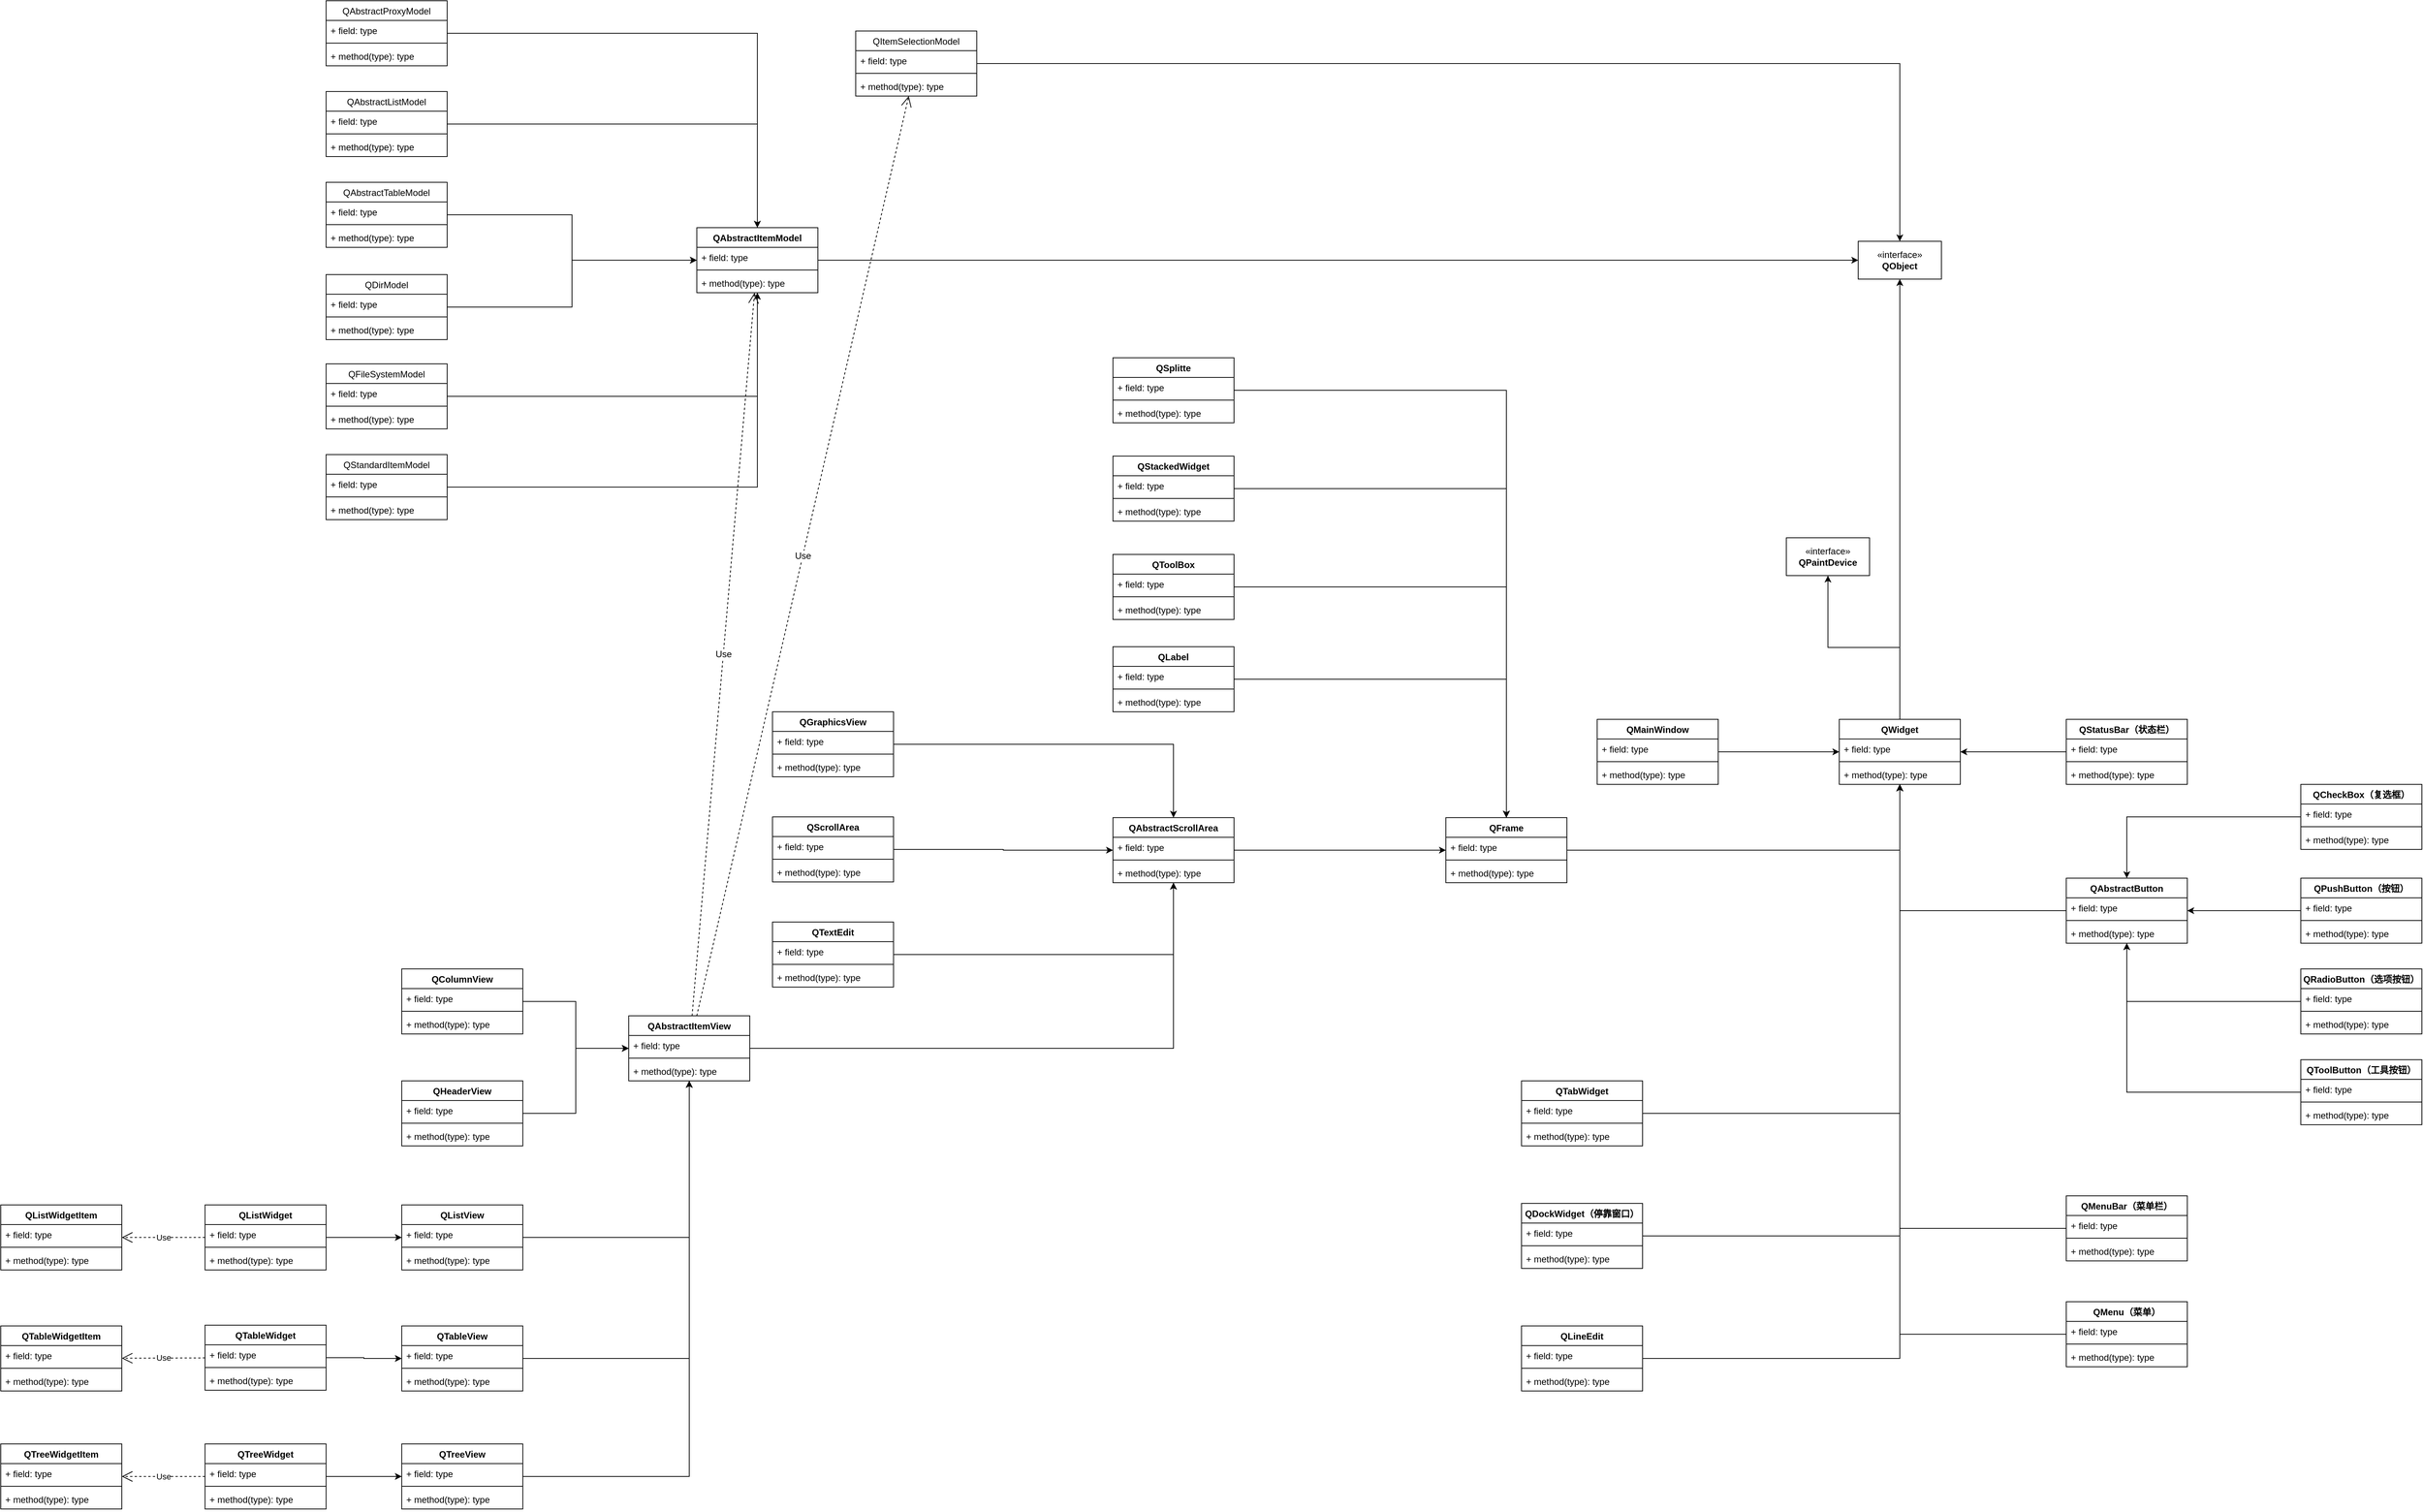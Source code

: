 <mxfile version="22.1.16" type="github" pages="2">
  <diagram name="窗口框架" id="sRRVcdi_eqUOFvVj3uMj">
    <mxGraphModel dx="4305" dy="1911" grid="1" gridSize="10" guides="1" tooltips="1" connect="1" arrows="1" fold="1" page="0" pageScale="1" pageWidth="827" pageHeight="1169" math="0" shadow="0">
      <root>
        <mxCell id="0" />
        <mxCell id="1" parent="0" />
        <mxCell id="4JC0lLphQMxZIeReA1JR-13" style="edgeStyle=orthogonalEdgeStyle;rounded=0;orthogonalLoop=1;jettySize=auto;html=1;" edge="1" parent="1" source="4JC0lLphQMxZIeReA1JR-2" target="4JC0lLphQMxZIeReA1JR-11">
          <mxGeometry relative="1" as="geometry" />
        </mxCell>
        <mxCell id="4JC0lLphQMxZIeReA1JR-224" style="edgeStyle=orthogonalEdgeStyle;rounded=0;orthogonalLoop=1;jettySize=auto;html=1;" edge="1" parent="1" source="4JC0lLphQMxZIeReA1JR-2" target="4JC0lLphQMxZIeReA1JR-12">
          <mxGeometry relative="1" as="geometry" />
        </mxCell>
        <mxCell id="4JC0lLphQMxZIeReA1JR-2" value="QWidget&lt;br&gt;" style="swimlane;fontStyle=1;align=center;verticalAlign=top;childLayout=stackLayout;horizontal=1;startSize=26;horizontalStack=0;resizeParent=1;resizeParentMax=0;resizeLast=0;collapsible=1;marginBottom=0;whiteSpace=wrap;html=1;" vertex="1" parent="1">
          <mxGeometry x="160" y="230" width="160" height="86" as="geometry">
            <mxRectangle x="180" y="200" width="90" height="30" as="alternateBounds" />
          </mxGeometry>
        </mxCell>
        <mxCell id="4JC0lLphQMxZIeReA1JR-3" value="+ field: type" style="text;strokeColor=none;fillColor=none;align=left;verticalAlign=top;spacingLeft=4;spacingRight=4;overflow=hidden;rotatable=0;points=[[0,0.5],[1,0.5]];portConstraint=eastwest;whiteSpace=wrap;html=1;" vertex="1" parent="4JC0lLphQMxZIeReA1JR-2">
          <mxGeometry y="26" width="160" height="26" as="geometry" />
        </mxCell>
        <mxCell id="4JC0lLphQMxZIeReA1JR-4" value="" style="line;strokeWidth=1;fillColor=none;align=left;verticalAlign=middle;spacingTop=-1;spacingLeft=3;spacingRight=3;rotatable=0;labelPosition=right;points=[];portConstraint=eastwest;strokeColor=inherit;" vertex="1" parent="4JC0lLphQMxZIeReA1JR-2">
          <mxGeometry y="52" width="160" height="8" as="geometry" />
        </mxCell>
        <mxCell id="4JC0lLphQMxZIeReA1JR-5" value="+ method(type): type" style="text;strokeColor=none;fillColor=none;align=left;verticalAlign=top;spacingLeft=4;spacingRight=4;overflow=hidden;rotatable=0;points=[[0,0.5],[1,0.5]];portConstraint=eastwest;whiteSpace=wrap;html=1;" vertex="1" parent="4JC0lLphQMxZIeReA1JR-2">
          <mxGeometry y="60" width="160" height="26" as="geometry" />
        </mxCell>
        <mxCell id="4JC0lLphQMxZIeReA1JR-11" value="«interface»&lt;br&gt;&lt;b&gt;QObject&lt;/b&gt;" style="html=1;whiteSpace=wrap;" vertex="1" parent="1">
          <mxGeometry x="185" y="-402" width="110" height="50" as="geometry" />
        </mxCell>
        <mxCell id="4JC0lLphQMxZIeReA1JR-12" value="«interface»&lt;br&gt;&lt;b&gt;QPaintDevice&lt;/b&gt;" style="html=1;whiteSpace=wrap;" vertex="1" parent="1">
          <mxGeometry x="90" y="-10" width="110" height="50" as="geometry" />
        </mxCell>
        <mxCell id="4JC0lLphQMxZIeReA1JR-61" style="edgeStyle=orthogonalEdgeStyle;rounded=0;orthogonalLoop=1;jettySize=auto;html=1;" edge="1" parent="1" source="4JC0lLphQMxZIeReA1JR-15" target="4JC0lLphQMxZIeReA1JR-2">
          <mxGeometry relative="1" as="geometry" />
        </mxCell>
        <mxCell id="4JC0lLphQMxZIeReA1JR-15" value="QFrame" style="swimlane;fontStyle=1;align=center;verticalAlign=top;childLayout=stackLayout;horizontal=1;startSize=26;horizontalStack=0;resizeParent=1;resizeParentMax=0;resizeLast=0;collapsible=1;marginBottom=0;whiteSpace=wrap;html=1;" vertex="1" parent="1">
          <mxGeometry x="-360" y="360" width="160" height="86" as="geometry">
            <mxRectangle x="180" y="200" width="90" height="30" as="alternateBounds" />
          </mxGeometry>
        </mxCell>
        <mxCell id="4JC0lLphQMxZIeReA1JR-16" value="+ field: type" style="text;strokeColor=none;fillColor=none;align=left;verticalAlign=top;spacingLeft=4;spacingRight=4;overflow=hidden;rotatable=0;points=[[0,0.5],[1,0.5]];portConstraint=eastwest;whiteSpace=wrap;html=1;" vertex="1" parent="4JC0lLphQMxZIeReA1JR-15">
          <mxGeometry y="26" width="160" height="26" as="geometry" />
        </mxCell>
        <mxCell id="4JC0lLphQMxZIeReA1JR-17" value="" style="line;strokeWidth=1;fillColor=none;align=left;verticalAlign=middle;spacingTop=-1;spacingLeft=3;spacingRight=3;rotatable=0;labelPosition=right;points=[];portConstraint=eastwest;strokeColor=inherit;" vertex="1" parent="4JC0lLphQMxZIeReA1JR-15">
          <mxGeometry y="52" width="160" height="8" as="geometry" />
        </mxCell>
        <mxCell id="4JC0lLphQMxZIeReA1JR-18" value="+ method(type): type" style="text;strokeColor=none;fillColor=none;align=left;verticalAlign=top;spacingLeft=4;spacingRight=4;overflow=hidden;rotatable=0;points=[[0,0.5],[1,0.5]];portConstraint=eastwest;whiteSpace=wrap;html=1;" vertex="1" parent="4JC0lLphQMxZIeReA1JR-15">
          <mxGeometry y="60" width="160" height="26" as="geometry" />
        </mxCell>
        <mxCell id="4JC0lLphQMxZIeReA1JR-60" style="edgeStyle=orthogonalEdgeStyle;rounded=0;orthogonalLoop=1;jettySize=auto;html=1;" edge="1" parent="1" source="4JC0lLphQMxZIeReA1JR-20" target="4JC0lLphQMxZIeReA1JR-2">
          <mxGeometry relative="1" as="geometry" />
        </mxCell>
        <mxCell id="4JC0lLphQMxZIeReA1JR-20" value="QMainWindow" style="swimlane;fontStyle=1;align=center;verticalAlign=top;childLayout=stackLayout;horizontal=1;startSize=26;horizontalStack=0;resizeParent=1;resizeParentMax=0;resizeLast=0;collapsible=1;marginBottom=0;whiteSpace=wrap;html=1;" vertex="1" parent="1">
          <mxGeometry x="-160" y="230" width="160" height="86" as="geometry">
            <mxRectangle x="180" y="200" width="90" height="30" as="alternateBounds" />
          </mxGeometry>
        </mxCell>
        <mxCell id="4JC0lLphQMxZIeReA1JR-21" value="+ field: type" style="text;strokeColor=none;fillColor=none;align=left;verticalAlign=top;spacingLeft=4;spacingRight=4;overflow=hidden;rotatable=0;points=[[0,0.5],[1,0.5]];portConstraint=eastwest;whiteSpace=wrap;html=1;" vertex="1" parent="4JC0lLphQMxZIeReA1JR-20">
          <mxGeometry y="26" width="160" height="26" as="geometry" />
        </mxCell>
        <mxCell id="4JC0lLphQMxZIeReA1JR-22" value="" style="line;strokeWidth=1;fillColor=none;align=left;verticalAlign=middle;spacingTop=-1;spacingLeft=3;spacingRight=3;rotatable=0;labelPosition=right;points=[];portConstraint=eastwest;strokeColor=inherit;" vertex="1" parent="4JC0lLphQMxZIeReA1JR-20">
          <mxGeometry y="52" width="160" height="8" as="geometry" />
        </mxCell>
        <mxCell id="4JC0lLphQMxZIeReA1JR-23" value="+ method(type): type" style="text;strokeColor=none;fillColor=none;align=left;verticalAlign=top;spacingLeft=4;spacingRight=4;overflow=hidden;rotatable=0;points=[[0,0.5],[1,0.5]];portConstraint=eastwest;whiteSpace=wrap;html=1;" vertex="1" parent="4JC0lLphQMxZIeReA1JR-20">
          <mxGeometry y="60" width="160" height="26" as="geometry" />
        </mxCell>
        <mxCell id="4JC0lLphQMxZIeReA1JR-59" style="edgeStyle=orthogonalEdgeStyle;rounded=0;orthogonalLoop=1;jettySize=auto;html=1;" edge="1" parent="1" source="4JC0lLphQMxZIeReA1JR-25" target="4JC0lLphQMxZIeReA1JR-15">
          <mxGeometry relative="1" as="geometry" />
        </mxCell>
        <mxCell id="4JC0lLphQMxZIeReA1JR-25" value="QLabel" style="swimlane;fontStyle=1;align=center;verticalAlign=top;childLayout=stackLayout;horizontal=1;startSize=26;horizontalStack=0;resizeParent=1;resizeParentMax=0;resizeLast=0;collapsible=1;marginBottom=0;whiteSpace=wrap;html=1;" vertex="1" parent="1">
          <mxGeometry x="-800" y="134" width="160" height="86" as="geometry">
            <mxRectangle x="180" y="200" width="90" height="30" as="alternateBounds" />
          </mxGeometry>
        </mxCell>
        <mxCell id="4JC0lLphQMxZIeReA1JR-26" value="+ field: type" style="text;strokeColor=none;fillColor=none;align=left;verticalAlign=top;spacingLeft=4;spacingRight=4;overflow=hidden;rotatable=0;points=[[0,0.5],[1,0.5]];portConstraint=eastwest;whiteSpace=wrap;html=1;" vertex="1" parent="4JC0lLphQMxZIeReA1JR-25">
          <mxGeometry y="26" width="160" height="26" as="geometry" />
        </mxCell>
        <mxCell id="4JC0lLphQMxZIeReA1JR-27" value="" style="line;strokeWidth=1;fillColor=none;align=left;verticalAlign=middle;spacingTop=-1;spacingLeft=3;spacingRight=3;rotatable=0;labelPosition=right;points=[];portConstraint=eastwest;strokeColor=inherit;" vertex="1" parent="4JC0lLphQMxZIeReA1JR-25">
          <mxGeometry y="52" width="160" height="8" as="geometry" />
        </mxCell>
        <mxCell id="4JC0lLphQMxZIeReA1JR-28" value="+ method(type): type" style="text;strokeColor=none;fillColor=none;align=left;verticalAlign=top;spacingLeft=4;spacingRight=4;overflow=hidden;rotatable=0;points=[[0,0.5],[1,0.5]];portConstraint=eastwest;whiteSpace=wrap;html=1;" vertex="1" parent="4JC0lLphQMxZIeReA1JR-25">
          <mxGeometry y="60" width="160" height="26" as="geometry" />
        </mxCell>
        <mxCell id="4JC0lLphQMxZIeReA1JR-62" style="edgeStyle=orthogonalEdgeStyle;rounded=0;orthogonalLoop=1;jettySize=auto;html=1;" edge="1" parent="1" source="4JC0lLphQMxZIeReA1JR-29" target="4JC0lLphQMxZIeReA1JR-2">
          <mxGeometry relative="1" as="geometry" />
        </mxCell>
        <mxCell id="4JC0lLphQMxZIeReA1JR-29" value="QAbstractButton" style="swimlane;fontStyle=1;align=center;verticalAlign=top;childLayout=stackLayout;horizontal=1;startSize=26;horizontalStack=0;resizeParent=1;resizeParentMax=0;resizeLast=0;collapsible=1;marginBottom=0;whiteSpace=wrap;html=1;" vertex="1" parent="1">
          <mxGeometry x="460" y="440" width="160" height="86" as="geometry">
            <mxRectangle x="180" y="200" width="90" height="30" as="alternateBounds" />
          </mxGeometry>
        </mxCell>
        <mxCell id="4JC0lLphQMxZIeReA1JR-30" value="+ field: type" style="text;strokeColor=none;fillColor=none;align=left;verticalAlign=top;spacingLeft=4;spacingRight=4;overflow=hidden;rotatable=0;points=[[0,0.5],[1,0.5]];portConstraint=eastwest;whiteSpace=wrap;html=1;" vertex="1" parent="4JC0lLphQMxZIeReA1JR-29">
          <mxGeometry y="26" width="160" height="26" as="geometry" />
        </mxCell>
        <mxCell id="4JC0lLphQMxZIeReA1JR-31" value="" style="line;strokeWidth=1;fillColor=none;align=left;verticalAlign=middle;spacingTop=-1;spacingLeft=3;spacingRight=3;rotatable=0;labelPosition=right;points=[];portConstraint=eastwest;strokeColor=inherit;" vertex="1" parent="4JC0lLphQMxZIeReA1JR-29">
          <mxGeometry y="52" width="160" height="8" as="geometry" />
        </mxCell>
        <mxCell id="4JC0lLphQMxZIeReA1JR-32" value="+ method(type): type" style="text;strokeColor=none;fillColor=none;align=left;verticalAlign=top;spacingLeft=4;spacingRight=4;overflow=hidden;rotatable=0;points=[[0,0.5],[1,0.5]];portConstraint=eastwest;whiteSpace=wrap;html=1;" vertex="1" parent="4JC0lLphQMxZIeReA1JR-29">
          <mxGeometry y="60" width="160" height="26" as="geometry" />
        </mxCell>
        <mxCell id="4JC0lLphQMxZIeReA1JR-67" style="edgeStyle=orthogonalEdgeStyle;rounded=0;orthogonalLoop=1;jettySize=auto;html=1;" edge="1" parent="1" source="4JC0lLphQMxZIeReA1JR-34" target="4JC0lLphQMxZIeReA1JR-29">
          <mxGeometry relative="1" as="geometry" />
        </mxCell>
        <mxCell id="4JC0lLphQMxZIeReA1JR-34" value="QToolButton（工具按钮）" style="swimlane;fontStyle=1;align=center;verticalAlign=top;childLayout=stackLayout;horizontal=1;startSize=26;horizontalStack=0;resizeParent=1;resizeParentMax=0;resizeLast=0;collapsible=1;marginBottom=0;whiteSpace=wrap;html=1;" vertex="1" parent="1">
          <mxGeometry x="770" y="680" width="160" height="86" as="geometry">
            <mxRectangle x="180" y="200" width="90" height="30" as="alternateBounds" />
          </mxGeometry>
        </mxCell>
        <mxCell id="4JC0lLphQMxZIeReA1JR-35" value="+ field: type" style="text;strokeColor=none;fillColor=none;align=left;verticalAlign=top;spacingLeft=4;spacingRight=4;overflow=hidden;rotatable=0;points=[[0,0.5],[1,0.5]];portConstraint=eastwest;whiteSpace=wrap;html=1;" vertex="1" parent="4JC0lLphQMxZIeReA1JR-34">
          <mxGeometry y="26" width="160" height="26" as="geometry" />
        </mxCell>
        <mxCell id="4JC0lLphQMxZIeReA1JR-36" value="" style="line;strokeWidth=1;fillColor=none;align=left;verticalAlign=middle;spacingTop=-1;spacingLeft=3;spacingRight=3;rotatable=0;labelPosition=right;points=[];portConstraint=eastwest;strokeColor=inherit;" vertex="1" parent="4JC0lLphQMxZIeReA1JR-34">
          <mxGeometry y="52" width="160" height="8" as="geometry" />
        </mxCell>
        <mxCell id="4JC0lLphQMxZIeReA1JR-37" value="+ method(type): type" style="text;strokeColor=none;fillColor=none;align=left;verticalAlign=top;spacingLeft=4;spacingRight=4;overflow=hidden;rotatable=0;points=[[0,0.5],[1,0.5]];portConstraint=eastwest;whiteSpace=wrap;html=1;" vertex="1" parent="4JC0lLphQMxZIeReA1JR-34">
          <mxGeometry y="60" width="160" height="26" as="geometry" />
        </mxCell>
        <mxCell id="4JC0lLphQMxZIeReA1JR-65" style="edgeStyle=orthogonalEdgeStyle;rounded=0;orthogonalLoop=1;jettySize=auto;html=1;" edge="1" parent="1" source="4JC0lLphQMxZIeReA1JR-39" target="4JC0lLphQMxZIeReA1JR-29">
          <mxGeometry relative="1" as="geometry" />
        </mxCell>
        <mxCell id="4JC0lLphQMxZIeReA1JR-39" value="QPushButton（按钮）" style="swimlane;fontStyle=1;align=center;verticalAlign=top;childLayout=stackLayout;horizontal=1;startSize=26;horizontalStack=0;resizeParent=1;resizeParentMax=0;resizeLast=0;collapsible=1;marginBottom=0;whiteSpace=wrap;html=1;" vertex="1" parent="1">
          <mxGeometry x="770" y="440" width="160" height="86" as="geometry">
            <mxRectangle x="180" y="200" width="90" height="30" as="alternateBounds" />
          </mxGeometry>
        </mxCell>
        <mxCell id="4JC0lLphQMxZIeReA1JR-40" value="+ field: type" style="text;strokeColor=none;fillColor=none;align=left;verticalAlign=top;spacingLeft=4;spacingRight=4;overflow=hidden;rotatable=0;points=[[0,0.5],[1,0.5]];portConstraint=eastwest;whiteSpace=wrap;html=1;" vertex="1" parent="4JC0lLphQMxZIeReA1JR-39">
          <mxGeometry y="26" width="160" height="26" as="geometry" />
        </mxCell>
        <mxCell id="4JC0lLphQMxZIeReA1JR-41" value="" style="line;strokeWidth=1;fillColor=none;align=left;verticalAlign=middle;spacingTop=-1;spacingLeft=3;spacingRight=3;rotatable=0;labelPosition=right;points=[];portConstraint=eastwest;strokeColor=inherit;" vertex="1" parent="4JC0lLphQMxZIeReA1JR-39">
          <mxGeometry y="52" width="160" height="8" as="geometry" />
        </mxCell>
        <mxCell id="4JC0lLphQMxZIeReA1JR-42" value="+ method(type): type" style="text;strokeColor=none;fillColor=none;align=left;verticalAlign=top;spacingLeft=4;spacingRight=4;overflow=hidden;rotatable=0;points=[[0,0.5],[1,0.5]];portConstraint=eastwest;whiteSpace=wrap;html=1;" vertex="1" parent="4JC0lLphQMxZIeReA1JR-39">
          <mxGeometry y="60" width="160" height="26" as="geometry" />
        </mxCell>
        <mxCell id="4JC0lLphQMxZIeReA1JR-64" style="edgeStyle=orthogonalEdgeStyle;rounded=0;orthogonalLoop=1;jettySize=auto;html=1;" edge="1" parent="1" source="4JC0lLphQMxZIeReA1JR-43" target="4JC0lLphQMxZIeReA1JR-29">
          <mxGeometry relative="1" as="geometry" />
        </mxCell>
        <mxCell id="4JC0lLphQMxZIeReA1JR-43" value="QCheckBox（复选框）" style="swimlane;fontStyle=1;align=center;verticalAlign=top;childLayout=stackLayout;horizontal=1;startSize=26;horizontalStack=0;resizeParent=1;resizeParentMax=0;resizeLast=0;collapsible=1;marginBottom=0;whiteSpace=wrap;html=1;" vertex="1" parent="1">
          <mxGeometry x="770" y="316" width="160" height="86" as="geometry">
            <mxRectangle x="180" y="200" width="90" height="30" as="alternateBounds" />
          </mxGeometry>
        </mxCell>
        <mxCell id="4JC0lLphQMxZIeReA1JR-44" value="+ field: type" style="text;strokeColor=none;fillColor=none;align=left;verticalAlign=top;spacingLeft=4;spacingRight=4;overflow=hidden;rotatable=0;points=[[0,0.5],[1,0.5]];portConstraint=eastwest;whiteSpace=wrap;html=1;" vertex="1" parent="4JC0lLphQMxZIeReA1JR-43">
          <mxGeometry y="26" width="160" height="26" as="geometry" />
        </mxCell>
        <mxCell id="4JC0lLphQMxZIeReA1JR-45" value="" style="line;strokeWidth=1;fillColor=none;align=left;verticalAlign=middle;spacingTop=-1;spacingLeft=3;spacingRight=3;rotatable=0;labelPosition=right;points=[];portConstraint=eastwest;strokeColor=inherit;" vertex="1" parent="4JC0lLphQMxZIeReA1JR-43">
          <mxGeometry y="52" width="160" height="8" as="geometry" />
        </mxCell>
        <mxCell id="4JC0lLphQMxZIeReA1JR-46" value="+ method(type): type" style="text;strokeColor=none;fillColor=none;align=left;verticalAlign=top;spacingLeft=4;spacingRight=4;overflow=hidden;rotatable=0;points=[[0,0.5],[1,0.5]];portConstraint=eastwest;whiteSpace=wrap;html=1;" vertex="1" parent="4JC0lLphQMxZIeReA1JR-43">
          <mxGeometry y="60" width="160" height="26" as="geometry" />
        </mxCell>
        <mxCell id="4JC0lLphQMxZIeReA1JR-66" style="edgeStyle=orthogonalEdgeStyle;rounded=0;orthogonalLoop=1;jettySize=auto;html=1;" edge="1" parent="1" source="4JC0lLphQMxZIeReA1JR-48" target="4JC0lLphQMxZIeReA1JR-29">
          <mxGeometry relative="1" as="geometry" />
        </mxCell>
        <mxCell id="4JC0lLphQMxZIeReA1JR-48" value="QRadioButton（选项按钮）" style="swimlane;fontStyle=1;align=center;verticalAlign=top;childLayout=stackLayout;horizontal=1;startSize=26;horizontalStack=0;resizeParent=1;resizeParentMax=0;resizeLast=0;collapsible=1;marginBottom=0;whiteSpace=wrap;html=1;" vertex="1" parent="1">
          <mxGeometry x="770" y="560" width="160" height="86" as="geometry">
            <mxRectangle x="180" y="200" width="90" height="30" as="alternateBounds" />
          </mxGeometry>
        </mxCell>
        <mxCell id="4JC0lLphQMxZIeReA1JR-49" value="+ field: type" style="text;strokeColor=none;fillColor=none;align=left;verticalAlign=top;spacingLeft=4;spacingRight=4;overflow=hidden;rotatable=0;points=[[0,0.5],[1,0.5]];portConstraint=eastwest;whiteSpace=wrap;html=1;" vertex="1" parent="4JC0lLphQMxZIeReA1JR-48">
          <mxGeometry y="26" width="160" height="26" as="geometry" />
        </mxCell>
        <mxCell id="4JC0lLphQMxZIeReA1JR-50" value="" style="line;strokeWidth=1;fillColor=none;align=left;verticalAlign=middle;spacingTop=-1;spacingLeft=3;spacingRight=3;rotatable=0;labelPosition=right;points=[];portConstraint=eastwest;strokeColor=inherit;" vertex="1" parent="4JC0lLphQMxZIeReA1JR-48">
          <mxGeometry y="52" width="160" height="8" as="geometry" />
        </mxCell>
        <mxCell id="4JC0lLphQMxZIeReA1JR-51" value="+ method(type): type" style="text;strokeColor=none;fillColor=none;align=left;verticalAlign=top;spacingLeft=4;spacingRight=4;overflow=hidden;rotatable=0;points=[[0,0.5],[1,0.5]];portConstraint=eastwest;whiteSpace=wrap;html=1;" vertex="1" parent="4JC0lLphQMxZIeReA1JR-48">
          <mxGeometry y="60" width="160" height="26" as="geometry" />
        </mxCell>
        <mxCell id="4JC0lLphQMxZIeReA1JR-63" style="edgeStyle=orthogonalEdgeStyle;rounded=0;orthogonalLoop=1;jettySize=auto;html=1;" edge="1" parent="1" source="4JC0lLphQMxZIeReA1JR-54" target="4JC0lLphQMxZIeReA1JR-2">
          <mxGeometry relative="1" as="geometry" />
        </mxCell>
        <mxCell id="4JC0lLphQMxZIeReA1JR-54" value="QStatusBar（状态栏）" style="swimlane;fontStyle=1;align=center;verticalAlign=top;childLayout=stackLayout;horizontal=1;startSize=26;horizontalStack=0;resizeParent=1;resizeParentMax=0;resizeLast=0;collapsible=1;marginBottom=0;whiteSpace=wrap;html=1;" vertex="1" parent="1">
          <mxGeometry x="460" y="230" width="160" height="86" as="geometry">
            <mxRectangle x="180" y="200" width="90" height="30" as="alternateBounds" />
          </mxGeometry>
        </mxCell>
        <mxCell id="4JC0lLphQMxZIeReA1JR-55" value="+ field: type" style="text;strokeColor=none;fillColor=none;align=left;verticalAlign=top;spacingLeft=4;spacingRight=4;overflow=hidden;rotatable=0;points=[[0,0.5],[1,0.5]];portConstraint=eastwest;whiteSpace=wrap;html=1;" vertex="1" parent="4JC0lLphQMxZIeReA1JR-54">
          <mxGeometry y="26" width="160" height="26" as="geometry" />
        </mxCell>
        <mxCell id="4JC0lLphQMxZIeReA1JR-56" value="" style="line;strokeWidth=1;fillColor=none;align=left;verticalAlign=middle;spacingTop=-1;spacingLeft=3;spacingRight=3;rotatable=0;labelPosition=right;points=[];portConstraint=eastwest;strokeColor=inherit;" vertex="1" parent="4JC0lLphQMxZIeReA1JR-54">
          <mxGeometry y="52" width="160" height="8" as="geometry" />
        </mxCell>
        <mxCell id="4JC0lLphQMxZIeReA1JR-57" value="+ method(type): type" style="text;strokeColor=none;fillColor=none;align=left;verticalAlign=top;spacingLeft=4;spacingRight=4;overflow=hidden;rotatable=0;points=[[0,0.5],[1,0.5]];portConstraint=eastwest;whiteSpace=wrap;html=1;" vertex="1" parent="4JC0lLphQMxZIeReA1JR-54">
          <mxGeometry y="60" width="160" height="26" as="geometry" />
        </mxCell>
        <mxCell id="4JC0lLphQMxZIeReA1JR-72" style="edgeStyle=orthogonalEdgeStyle;rounded=0;orthogonalLoop=1;jettySize=auto;html=1;" edge="1" parent="1" source="4JC0lLphQMxZIeReA1JR-68" target="4JC0lLphQMxZIeReA1JR-2">
          <mxGeometry relative="1" as="geometry" />
        </mxCell>
        <mxCell id="4JC0lLphQMxZIeReA1JR-68" value="QTabWidget" style="swimlane;fontStyle=1;align=center;verticalAlign=top;childLayout=stackLayout;horizontal=1;startSize=26;horizontalStack=0;resizeParent=1;resizeParentMax=0;resizeLast=0;collapsible=1;marginBottom=0;whiteSpace=wrap;html=1;" vertex="1" parent="1">
          <mxGeometry x="-260" y="708" width="160" height="86" as="geometry">
            <mxRectangle x="180" y="200" width="90" height="30" as="alternateBounds" />
          </mxGeometry>
        </mxCell>
        <mxCell id="4JC0lLphQMxZIeReA1JR-69" value="+ field: type" style="text;strokeColor=none;fillColor=none;align=left;verticalAlign=top;spacingLeft=4;spacingRight=4;overflow=hidden;rotatable=0;points=[[0,0.5],[1,0.5]];portConstraint=eastwest;whiteSpace=wrap;html=1;" vertex="1" parent="4JC0lLphQMxZIeReA1JR-68">
          <mxGeometry y="26" width="160" height="26" as="geometry" />
        </mxCell>
        <mxCell id="4JC0lLphQMxZIeReA1JR-70" value="" style="line;strokeWidth=1;fillColor=none;align=left;verticalAlign=middle;spacingTop=-1;spacingLeft=3;spacingRight=3;rotatable=0;labelPosition=right;points=[];portConstraint=eastwest;strokeColor=inherit;" vertex="1" parent="4JC0lLphQMxZIeReA1JR-68">
          <mxGeometry y="52" width="160" height="8" as="geometry" />
        </mxCell>
        <mxCell id="4JC0lLphQMxZIeReA1JR-71" value="+ method(type): type" style="text;strokeColor=none;fillColor=none;align=left;verticalAlign=top;spacingLeft=4;spacingRight=4;overflow=hidden;rotatable=0;points=[[0,0.5],[1,0.5]];portConstraint=eastwest;whiteSpace=wrap;html=1;" vertex="1" parent="4JC0lLphQMxZIeReA1JR-68">
          <mxGeometry y="60" width="160" height="26" as="geometry" />
        </mxCell>
        <mxCell id="4JC0lLphQMxZIeReA1JR-78" style="edgeStyle=orthogonalEdgeStyle;rounded=0;orthogonalLoop=1;jettySize=auto;html=1;" edge="1" parent="1" source="4JC0lLphQMxZIeReA1JR-73" target="4JC0lLphQMxZIeReA1JR-2">
          <mxGeometry relative="1" as="geometry" />
        </mxCell>
        <mxCell id="4JC0lLphQMxZIeReA1JR-73" value="QDockWidget（停靠窗口）" style="swimlane;fontStyle=1;align=center;verticalAlign=top;childLayout=stackLayout;horizontal=1;startSize=26;horizontalStack=0;resizeParent=1;resizeParentMax=0;resizeLast=0;collapsible=1;marginBottom=0;whiteSpace=wrap;html=1;" vertex="1" parent="1">
          <mxGeometry x="-260" y="870" width="160" height="86" as="geometry">
            <mxRectangle x="180" y="200" width="90" height="30" as="alternateBounds" />
          </mxGeometry>
        </mxCell>
        <mxCell id="4JC0lLphQMxZIeReA1JR-74" value="+ field: type" style="text;strokeColor=none;fillColor=none;align=left;verticalAlign=top;spacingLeft=4;spacingRight=4;overflow=hidden;rotatable=0;points=[[0,0.5],[1,0.5]];portConstraint=eastwest;whiteSpace=wrap;html=1;" vertex="1" parent="4JC0lLphQMxZIeReA1JR-73">
          <mxGeometry y="26" width="160" height="26" as="geometry" />
        </mxCell>
        <mxCell id="4JC0lLphQMxZIeReA1JR-75" value="" style="line;strokeWidth=1;fillColor=none;align=left;verticalAlign=middle;spacingTop=-1;spacingLeft=3;spacingRight=3;rotatable=0;labelPosition=right;points=[];portConstraint=eastwest;strokeColor=inherit;" vertex="1" parent="4JC0lLphQMxZIeReA1JR-73">
          <mxGeometry y="52" width="160" height="8" as="geometry" />
        </mxCell>
        <mxCell id="4JC0lLphQMxZIeReA1JR-76" value="+ method(type): type" style="text;strokeColor=none;fillColor=none;align=left;verticalAlign=top;spacingLeft=4;spacingRight=4;overflow=hidden;rotatable=0;points=[[0,0.5],[1,0.5]];portConstraint=eastwest;whiteSpace=wrap;html=1;" vertex="1" parent="4JC0lLphQMxZIeReA1JR-73">
          <mxGeometry y="60" width="160" height="26" as="geometry" />
        </mxCell>
        <mxCell id="4JC0lLphQMxZIeReA1JR-84" style="edgeStyle=orthogonalEdgeStyle;rounded=0;orthogonalLoop=1;jettySize=auto;html=1;" edge="1" parent="1" source="4JC0lLphQMxZIeReA1JR-79" target="4JC0lLphQMxZIeReA1JR-2">
          <mxGeometry relative="1" as="geometry" />
        </mxCell>
        <mxCell id="4JC0lLphQMxZIeReA1JR-79" value="QLineEdit" style="swimlane;fontStyle=1;align=center;verticalAlign=top;childLayout=stackLayout;horizontal=1;startSize=26;horizontalStack=0;resizeParent=1;resizeParentMax=0;resizeLast=0;collapsible=1;marginBottom=0;whiteSpace=wrap;html=1;" vertex="1" parent="1">
          <mxGeometry x="-260" y="1032" width="160" height="86" as="geometry">
            <mxRectangle x="180" y="200" width="90" height="30" as="alternateBounds" />
          </mxGeometry>
        </mxCell>
        <mxCell id="4JC0lLphQMxZIeReA1JR-80" value="+ field: type" style="text;strokeColor=none;fillColor=none;align=left;verticalAlign=top;spacingLeft=4;spacingRight=4;overflow=hidden;rotatable=0;points=[[0,0.5],[1,0.5]];portConstraint=eastwest;whiteSpace=wrap;html=1;" vertex="1" parent="4JC0lLphQMxZIeReA1JR-79">
          <mxGeometry y="26" width="160" height="26" as="geometry" />
        </mxCell>
        <mxCell id="4JC0lLphQMxZIeReA1JR-81" value="" style="line;strokeWidth=1;fillColor=none;align=left;verticalAlign=middle;spacingTop=-1;spacingLeft=3;spacingRight=3;rotatable=0;labelPosition=right;points=[];portConstraint=eastwest;strokeColor=inherit;" vertex="1" parent="4JC0lLphQMxZIeReA1JR-79">
          <mxGeometry y="52" width="160" height="8" as="geometry" />
        </mxCell>
        <mxCell id="4JC0lLphQMxZIeReA1JR-82" value="+ method(type): type" style="text;strokeColor=none;fillColor=none;align=left;verticalAlign=top;spacingLeft=4;spacingRight=4;overflow=hidden;rotatable=0;points=[[0,0.5],[1,0.5]];portConstraint=eastwest;whiteSpace=wrap;html=1;" vertex="1" parent="4JC0lLphQMxZIeReA1JR-79">
          <mxGeometry y="60" width="160" height="26" as="geometry" />
        </mxCell>
        <mxCell id="4JC0lLphQMxZIeReA1JR-93" style="edgeStyle=orthogonalEdgeStyle;rounded=0;orthogonalLoop=1;jettySize=auto;html=1;" edge="1" parent="1" source="4JC0lLphQMxZIeReA1JR-85" target="4JC0lLphQMxZIeReA1JR-2">
          <mxGeometry relative="1" as="geometry" />
        </mxCell>
        <mxCell id="4JC0lLphQMxZIeReA1JR-85" value="QMenuBar（菜单栏）" style="swimlane;fontStyle=1;align=center;verticalAlign=top;childLayout=stackLayout;horizontal=1;startSize=26;horizontalStack=0;resizeParent=1;resizeParentMax=0;resizeLast=0;collapsible=1;marginBottom=0;whiteSpace=wrap;html=1;" vertex="1" parent="1">
          <mxGeometry x="460" y="860" width="160" height="86" as="geometry">
            <mxRectangle x="180" y="200" width="90" height="30" as="alternateBounds" />
          </mxGeometry>
        </mxCell>
        <mxCell id="4JC0lLphQMxZIeReA1JR-86" value="+ field: type" style="text;strokeColor=none;fillColor=none;align=left;verticalAlign=top;spacingLeft=4;spacingRight=4;overflow=hidden;rotatable=0;points=[[0,0.5],[1,0.5]];portConstraint=eastwest;whiteSpace=wrap;html=1;" vertex="1" parent="4JC0lLphQMxZIeReA1JR-85">
          <mxGeometry y="26" width="160" height="26" as="geometry" />
        </mxCell>
        <mxCell id="4JC0lLphQMxZIeReA1JR-87" value="" style="line;strokeWidth=1;fillColor=none;align=left;verticalAlign=middle;spacingTop=-1;spacingLeft=3;spacingRight=3;rotatable=0;labelPosition=right;points=[];portConstraint=eastwest;strokeColor=inherit;" vertex="1" parent="4JC0lLphQMxZIeReA1JR-85">
          <mxGeometry y="52" width="160" height="8" as="geometry" />
        </mxCell>
        <mxCell id="4JC0lLphQMxZIeReA1JR-88" value="+ method(type): type" style="text;strokeColor=none;fillColor=none;align=left;verticalAlign=top;spacingLeft=4;spacingRight=4;overflow=hidden;rotatable=0;points=[[0,0.5],[1,0.5]];portConstraint=eastwest;whiteSpace=wrap;html=1;" vertex="1" parent="4JC0lLphQMxZIeReA1JR-85">
          <mxGeometry y="60" width="160" height="26" as="geometry" />
        </mxCell>
        <mxCell id="4JC0lLphQMxZIeReA1JR-94" style="edgeStyle=orthogonalEdgeStyle;rounded=0;orthogonalLoop=1;jettySize=auto;html=1;" edge="1" parent="1" source="4JC0lLphQMxZIeReA1JR-89" target="4JC0lLphQMxZIeReA1JR-2">
          <mxGeometry relative="1" as="geometry" />
        </mxCell>
        <mxCell id="4JC0lLphQMxZIeReA1JR-89" value="QMenu（菜单）" style="swimlane;fontStyle=1;align=center;verticalAlign=top;childLayout=stackLayout;horizontal=1;startSize=26;horizontalStack=0;resizeParent=1;resizeParentMax=0;resizeLast=0;collapsible=1;marginBottom=0;whiteSpace=wrap;html=1;" vertex="1" parent="1">
          <mxGeometry x="460" y="1000" width="160" height="86" as="geometry">
            <mxRectangle x="180" y="200" width="90" height="30" as="alternateBounds" />
          </mxGeometry>
        </mxCell>
        <mxCell id="4JC0lLphQMxZIeReA1JR-90" value="+ field: type" style="text;strokeColor=none;fillColor=none;align=left;verticalAlign=top;spacingLeft=4;spacingRight=4;overflow=hidden;rotatable=0;points=[[0,0.5],[1,0.5]];portConstraint=eastwest;whiteSpace=wrap;html=1;" vertex="1" parent="4JC0lLphQMxZIeReA1JR-89">
          <mxGeometry y="26" width="160" height="26" as="geometry" />
        </mxCell>
        <mxCell id="4JC0lLphQMxZIeReA1JR-91" value="" style="line;strokeWidth=1;fillColor=none;align=left;verticalAlign=middle;spacingTop=-1;spacingLeft=3;spacingRight=3;rotatable=0;labelPosition=right;points=[];portConstraint=eastwest;strokeColor=inherit;" vertex="1" parent="4JC0lLphQMxZIeReA1JR-89">
          <mxGeometry y="52" width="160" height="8" as="geometry" />
        </mxCell>
        <mxCell id="4JC0lLphQMxZIeReA1JR-92" value="+ method(type): type" style="text;strokeColor=none;fillColor=none;align=left;verticalAlign=top;spacingLeft=4;spacingRight=4;overflow=hidden;rotatable=0;points=[[0,0.5],[1,0.5]];portConstraint=eastwest;whiteSpace=wrap;html=1;" vertex="1" parent="4JC0lLphQMxZIeReA1JR-89">
          <mxGeometry y="60" width="160" height="26" as="geometry" />
        </mxCell>
        <mxCell id="4JC0lLphQMxZIeReA1JR-99" style="edgeStyle=orthogonalEdgeStyle;rounded=0;orthogonalLoop=1;jettySize=auto;html=1;" edge="1" parent="1" source="4JC0lLphQMxZIeReA1JR-95" target="4JC0lLphQMxZIeReA1JR-15">
          <mxGeometry relative="1" as="geometry" />
        </mxCell>
        <mxCell id="4JC0lLphQMxZIeReA1JR-95" value="QAbstractScrollArea" style="swimlane;fontStyle=1;align=center;verticalAlign=top;childLayout=stackLayout;horizontal=1;startSize=26;horizontalStack=0;resizeParent=1;resizeParentMax=0;resizeLast=0;collapsible=1;marginBottom=0;whiteSpace=wrap;html=1;" vertex="1" parent="1">
          <mxGeometry x="-800" y="360" width="160" height="86" as="geometry">
            <mxRectangle x="180" y="200" width="90" height="30" as="alternateBounds" />
          </mxGeometry>
        </mxCell>
        <mxCell id="4JC0lLphQMxZIeReA1JR-96" value="+ field: type" style="text;strokeColor=none;fillColor=none;align=left;verticalAlign=top;spacingLeft=4;spacingRight=4;overflow=hidden;rotatable=0;points=[[0,0.5],[1,0.5]];portConstraint=eastwest;whiteSpace=wrap;html=1;" vertex="1" parent="4JC0lLphQMxZIeReA1JR-95">
          <mxGeometry y="26" width="160" height="26" as="geometry" />
        </mxCell>
        <mxCell id="4JC0lLphQMxZIeReA1JR-97" value="" style="line;strokeWidth=1;fillColor=none;align=left;verticalAlign=middle;spacingTop=-1;spacingLeft=3;spacingRight=3;rotatable=0;labelPosition=right;points=[];portConstraint=eastwest;strokeColor=inherit;" vertex="1" parent="4JC0lLphQMxZIeReA1JR-95">
          <mxGeometry y="52" width="160" height="8" as="geometry" />
        </mxCell>
        <mxCell id="4JC0lLphQMxZIeReA1JR-98" value="+ method(type): type" style="text;strokeColor=none;fillColor=none;align=left;verticalAlign=top;spacingLeft=4;spacingRight=4;overflow=hidden;rotatable=0;points=[[0,0.5],[1,0.5]];portConstraint=eastwest;whiteSpace=wrap;html=1;" vertex="1" parent="4JC0lLphQMxZIeReA1JR-95">
          <mxGeometry y="60" width="160" height="26" as="geometry" />
        </mxCell>
        <mxCell id="4JC0lLphQMxZIeReA1JR-113" style="edgeStyle=orthogonalEdgeStyle;rounded=0;orthogonalLoop=1;jettySize=auto;html=1;" edge="1" parent="1" source="4JC0lLphQMxZIeReA1JR-100" target="4JC0lLphQMxZIeReA1JR-15">
          <mxGeometry relative="1" as="geometry" />
        </mxCell>
        <mxCell id="4JC0lLphQMxZIeReA1JR-100" value="QSplitte" style="swimlane;fontStyle=1;align=center;verticalAlign=top;childLayout=stackLayout;horizontal=1;startSize=26;horizontalStack=0;resizeParent=1;resizeParentMax=0;resizeLast=0;collapsible=1;marginBottom=0;whiteSpace=wrap;html=1;" vertex="1" parent="1">
          <mxGeometry x="-800" y="-248" width="160" height="86" as="geometry">
            <mxRectangle x="180" y="200" width="90" height="30" as="alternateBounds" />
          </mxGeometry>
        </mxCell>
        <mxCell id="4JC0lLphQMxZIeReA1JR-101" value="+ field: type" style="text;strokeColor=none;fillColor=none;align=left;verticalAlign=top;spacingLeft=4;spacingRight=4;overflow=hidden;rotatable=0;points=[[0,0.5],[1,0.5]];portConstraint=eastwest;whiteSpace=wrap;html=1;" vertex="1" parent="4JC0lLphQMxZIeReA1JR-100">
          <mxGeometry y="26" width="160" height="26" as="geometry" />
        </mxCell>
        <mxCell id="4JC0lLphQMxZIeReA1JR-102" value="" style="line;strokeWidth=1;fillColor=none;align=left;verticalAlign=middle;spacingTop=-1;spacingLeft=3;spacingRight=3;rotatable=0;labelPosition=right;points=[];portConstraint=eastwest;strokeColor=inherit;" vertex="1" parent="4JC0lLphQMxZIeReA1JR-100">
          <mxGeometry y="52" width="160" height="8" as="geometry" />
        </mxCell>
        <mxCell id="4JC0lLphQMxZIeReA1JR-103" value="+ method(type): type" style="text;strokeColor=none;fillColor=none;align=left;verticalAlign=top;spacingLeft=4;spacingRight=4;overflow=hidden;rotatable=0;points=[[0,0.5],[1,0.5]];portConstraint=eastwest;whiteSpace=wrap;html=1;" vertex="1" parent="4JC0lLphQMxZIeReA1JR-100">
          <mxGeometry y="60" width="160" height="26" as="geometry" />
        </mxCell>
        <mxCell id="4JC0lLphQMxZIeReA1JR-114" style="edgeStyle=orthogonalEdgeStyle;rounded=0;orthogonalLoop=1;jettySize=auto;html=1;" edge="1" parent="1" source="4JC0lLphQMxZIeReA1JR-104" target="4JC0lLphQMxZIeReA1JR-15">
          <mxGeometry relative="1" as="geometry" />
        </mxCell>
        <mxCell id="4JC0lLphQMxZIeReA1JR-104" value="QStackedWidget" style="swimlane;fontStyle=1;align=center;verticalAlign=top;childLayout=stackLayout;horizontal=1;startSize=26;horizontalStack=0;resizeParent=1;resizeParentMax=0;resizeLast=0;collapsible=1;marginBottom=0;whiteSpace=wrap;html=1;" vertex="1" parent="1">
          <mxGeometry x="-800" y="-118" width="160" height="86" as="geometry">
            <mxRectangle x="180" y="200" width="90" height="30" as="alternateBounds" />
          </mxGeometry>
        </mxCell>
        <mxCell id="4JC0lLphQMxZIeReA1JR-105" value="+ field: type" style="text;strokeColor=none;fillColor=none;align=left;verticalAlign=top;spacingLeft=4;spacingRight=4;overflow=hidden;rotatable=0;points=[[0,0.5],[1,0.5]];portConstraint=eastwest;whiteSpace=wrap;html=1;" vertex="1" parent="4JC0lLphQMxZIeReA1JR-104">
          <mxGeometry y="26" width="160" height="26" as="geometry" />
        </mxCell>
        <mxCell id="4JC0lLphQMxZIeReA1JR-106" value="" style="line;strokeWidth=1;fillColor=none;align=left;verticalAlign=middle;spacingTop=-1;spacingLeft=3;spacingRight=3;rotatable=0;labelPosition=right;points=[];portConstraint=eastwest;strokeColor=inherit;" vertex="1" parent="4JC0lLphQMxZIeReA1JR-104">
          <mxGeometry y="52" width="160" height="8" as="geometry" />
        </mxCell>
        <mxCell id="4JC0lLphQMxZIeReA1JR-107" value="+ method(type): type" style="text;strokeColor=none;fillColor=none;align=left;verticalAlign=top;spacingLeft=4;spacingRight=4;overflow=hidden;rotatable=0;points=[[0,0.5],[1,0.5]];portConstraint=eastwest;whiteSpace=wrap;html=1;" vertex="1" parent="4JC0lLphQMxZIeReA1JR-104">
          <mxGeometry y="60" width="160" height="26" as="geometry" />
        </mxCell>
        <mxCell id="4JC0lLphQMxZIeReA1JR-116" style="edgeStyle=orthogonalEdgeStyle;rounded=0;orthogonalLoop=1;jettySize=auto;html=1;" edge="1" parent="1" source="4JC0lLphQMxZIeReA1JR-108" target="4JC0lLphQMxZIeReA1JR-15">
          <mxGeometry relative="1" as="geometry" />
        </mxCell>
        <mxCell id="4JC0lLphQMxZIeReA1JR-108" value="QToolBox" style="swimlane;fontStyle=1;align=center;verticalAlign=top;childLayout=stackLayout;horizontal=1;startSize=26;horizontalStack=0;resizeParent=1;resizeParentMax=0;resizeLast=0;collapsible=1;marginBottom=0;whiteSpace=wrap;html=1;" vertex="1" parent="1">
          <mxGeometry x="-800" y="12" width="160" height="86" as="geometry">
            <mxRectangle x="180" y="200" width="90" height="30" as="alternateBounds" />
          </mxGeometry>
        </mxCell>
        <mxCell id="4JC0lLphQMxZIeReA1JR-109" value="+ field: type" style="text;strokeColor=none;fillColor=none;align=left;verticalAlign=top;spacingLeft=4;spacingRight=4;overflow=hidden;rotatable=0;points=[[0,0.5],[1,0.5]];portConstraint=eastwest;whiteSpace=wrap;html=1;" vertex="1" parent="4JC0lLphQMxZIeReA1JR-108">
          <mxGeometry y="26" width="160" height="26" as="geometry" />
        </mxCell>
        <mxCell id="4JC0lLphQMxZIeReA1JR-110" value="" style="line;strokeWidth=1;fillColor=none;align=left;verticalAlign=middle;spacingTop=-1;spacingLeft=3;spacingRight=3;rotatable=0;labelPosition=right;points=[];portConstraint=eastwest;strokeColor=inherit;" vertex="1" parent="4JC0lLphQMxZIeReA1JR-108">
          <mxGeometry y="52" width="160" height="8" as="geometry" />
        </mxCell>
        <mxCell id="4JC0lLphQMxZIeReA1JR-111" value="+ method(type): type" style="text;strokeColor=none;fillColor=none;align=left;verticalAlign=top;spacingLeft=4;spacingRight=4;overflow=hidden;rotatable=0;points=[[0,0.5],[1,0.5]];portConstraint=eastwest;whiteSpace=wrap;html=1;" vertex="1" parent="4JC0lLphQMxZIeReA1JR-108">
          <mxGeometry y="60" width="160" height="26" as="geometry" />
        </mxCell>
        <mxCell id="4JC0lLphQMxZIeReA1JR-137" style="edgeStyle=orthogonalEdgeStyle;rounded=0;orthogonalLoop=1;jettySize=auto;html=1;" edge="1" parent="1" source="4JC0lLphQMxZIeReA1JR-117" target="4JC0lLphQMxZIeReA1JR-95">
          <mxGeometry relative="1" as="geometry" />
        </mxCell>
        <mxCell id="4JC0lLphQMxZIeReA1JR-117" value="QAbstractItemView" style="swimlane;fontStyle=1;align=center;verticalAlign=top;childLayout=stackLayout;horizontal=1;startSize=26;horizontalStack=0;resizeParent=1;resizeParentMax=0;resizeLast=0;collapsible=1;marginBottom=0;whiteSpace=wrap;html=1;" vertex="1" parent="1">
          <mxGeometry x="-1440" y="622" width="160" height="86" as="geometry">
            <mxRectangle x="180" y="200" width="90" height="30" as="alternateBounds" />
          </mxGeometry>
        </mxCell>
        <mxCell id="4JC0lLphQMxZIeReA1JR-118" value="+ field: type" style="text;strokeColor=none;fillColor=none;align=left;verticalAlign=top;spacingLeft=4;spacingRight=4;overflow=hidden;rotatable=0;points=[[0,0.5],[1,0.5]];portConstraint=eastwest;whiteSpace=wrap;html=1;" vertex="1" parent="4JC0lLphQMxZIeReA1JR-117">
          <mxGeometry y="26" width="160" height="26" as="geometry" />
        </mxCell>
        <mxCell id="4JC0lLphQMxZIeReA1JR-119" value="" style="line;strokeWidth=1;fillColor=none;align=left;verticalAlign=middle;spacingTop=-1;spacingLeft=3;spacingRight=3;rotatable=0;labelPosition=right;points=[];portConstraint=eastwest;strokeColor=inherit;" vertex="1" parent="4JC0lLphQMxZIeReA1JR-117">
          <mxGeometry y="52" width="160" height="8" as="geometry" />
        </mxCell>
        <mxCell id="4JC0lLphQMxZIeReA1JR-120" value="+ method(type): type" style="text;strokeColor=none;fillColor=none;align=left;verticalAlign=top;spacingLeft=4;spacingRight=4;overflow=hidden;rotatable=0;points=[[0,0.5],[1,0.5]];portConstraint=eastwest;whiteSpace=wrap;html=1;" vertex="1" parent="4JC0lLphQMxZIeReA1JR-117">
          <mxGeometry y="60" width="160" height="26" as="geometry" />
        </mxCell>
        <mxCell id="4JC0lLphQMxZIeReA1JR-136" style="edgeStyle=orthogonalEdgeStyle;rounded=0;orthogonalLoop=1;jettySize=auto;html=1;" edge="1" parent="1" source="4JC0lLphQMxZIeReA1JR-121" target="4JC0lLphQMxZIeReA1JR-95">
          <mxGeometry relative="1" as="geometry" />
        </mxCell>
        <mxCell id="4JC0lLphQMxZIeReA1JR-121" value="QGraphicsView" style="swimlane;fontStyle=1;align=center;verticalAlign=top;childLayout=stackLayout;horizontal=1;startSize=26;horizontalStack=0;resizeParent=1;resizeParentMax=0;resizeLast=0;collapsible=1;marginBottom=0;whiteSpace=wrap;html=1;" vertex="1" parent="1">
          <mxGeometry x="-1250" y="220" width="160" height="86" as="geometry">
            <mxRectangle x="180" y="200" width="90" height="30" as="alternateBounds" />
          </mxGeometry>
        </mxCell>
        <mxCell id="4JC0lLphQMxZIeReA1JR-122" value="+ field: type" style="text;strokeColor=none;fillColor=none;align=left;verticalAlign=top;spacingLeft=4;spacingRight=4;overflow=hidden;rotatable=0;points=[[0,0.5],[1,0.5]];portConstraint=eastwest;whiteSpace=wrap;html=1;" vertex="1" parent="4JC0lLphQMxZIeReA1JR-121">
          <mxGeometry y="26" width="160" height="26" as="geometry" />
        </mxCell>
        <mxCell id="4JC0lLphQMxZIeReA1JR-123" value="" style="line;strokeWidth=1;fillColor=none;align=left;verticalAlign=middle;spacingTop=-1;spacingLeft=3;spacingRight=3;rotatable=0;labelPosition=right;points=[];portConstraint=eastwest;strokeColor=inherit;" vertex="1" parent="4JC0lLphQMxZIeReA1JR-121">
          <mxGeometry y="52" width="160" height="8" as="geometry" />
        </mxCell>
        <mxCell id="4JC0lLphQMxZIeReA1JR-124" value="+ method(type): type" style="text;strokeColor=none;fillColor=none;align=left;verticalAlign=top;spacingLeft=4;spacingRight=4;overflow=hidden;rotatable=0;points=[[0,0.5],[1,0.5]];portConstraint=eastwest;whiteSpace=wrap;html=1;" vertex="1" parent="4JC0lLphQMxZIeReA1JR-121">
          <mxGeometry y="60" width="160" height="26" as="geometry" />
        </mxCell>
        <mxCell id="4JC0lLphQMxZIeReA1JR-135" style="edgeStyle=orthogonalEdgeStyle;rounded=0;orthogonalLoop=1;jettySize=auto;html=1;" edge="1" parent="1" source="4JC0lLphQMxZIeReA1JR-125" target="4JC0lLphQMxZIeReA1JR-95">
          <mxGeometry relative="1" as="geometry" />
        </mxCell>
        <mxCell id="4JC0lLphQMxZIeReA1JR-125" value="QScrollArea" style="swimlane;fontStyle=1;align=center;verticalAlign=top;childLayout=stackLayout;horizontal=1;startSize=26;horizontalStack=0;resizeParent=1;resizeParentMax=0;resizeLast=0;collapsible=1;marginBottom=0;whiteSpace=wrap;html=1;" vertex="1" parent="1">
          <mxGeometry x="-1250" y="359" width="160" height="86" as="geometry">
            <mxRectangle x="180" y="200" width="90" height="30" as="alternateBounds" />
          </mxGeometry>
        </mxCell>
        <mxCell id="4JC0lLphQMxZIeReA1JR-126" value="+ field: type" style="text;strokeColor=none;fillColor=none;align=left;verticalAlign=top;spacingLeft=4;spacingRight=4;overflow=hidden;rotatable=0;points=[[0,0.5],[1,0.5]];portConstraint=eastwest;whiteSpace=wrap;html=1;" vertex="1" parent="4JC0lLphQMxZIeReA1JR-125">
          <mxGeometry y="26" width="160" height="26" as="geometry" />
        </mxCell>
        <mxCell id="4JC0lLphQMxZIeReA1JR-127" value="" style="line;strokeWidth=1;fillColor=none;align=left;verticalAlign=middle;spacingTop=-1;spacingLeft=3;spacingRight=3;rotatable=0;labelPosition=right;points=[];portConstraint=eastwest;strokeColor=inherit;" vertex="1" parent="4JC0lLphQMxZIeReA1JR-125">
          <mxGeometry y="52" width="160" height="8" as="geometry" />
        </mxCell>
        <mxCell id="4JC0lLphQMxZIeReA1JR-128" value="+ method(type): type" style="text;strokeColor=none;fillColor=none;align=left;verticalAlign=top;spacingLeft=4;spacingRight=4;overflow=hidden;rotatable=0;points=[[0,0.5],[1,0.5]];portConstraint=eastwest;whiteSpace=wrap;html=1;" vertex="1" parent="4JC0lLphQMxZIeReA1JR-125">
          <mxGeometry y="60" width="160" height="26" as="geometry" />
        </mxCell>
        <mxCell id="4JC0lLphQMxZIeReA1JR-134" style="edgeStyle=orthogonalEdgeStyle;rounded=0;orthogonalLoop=1;jettySize=auto;html=1;" edge="1" parent="1" source="4JC0lLphQMxZIeReA1JR-129" target="4JC0lLphQMxZIeReA1JR-95">
          <mxGeometry relative="1" as="geometry" />
        </mxCell>
        <mxCell id="4JC0lLphQMxZIeReA1JR-129" value="QTextEdit" style="swimlane;fontStyle=1;align=center;verticalAlign=top;childLayout=stackLayout;horizontal=1;startSize=26;horizontalStack=0;resizeParent=1;resizeParentMax=0;resizeLast=0;collapsible=1;marginBottom=0;whiteSpace=wrap;html=1;" vertex="1" parent="1">
          <mxGeometry x="-1250" y="498" width="160" height="86" as="geometry">
            <mxRectangle x="180" y="200" width="90" height="30" as="alternateBounds" />
          </mxGeometry>
        </mxCell>
        <mxCell id="4JC0lLphQMxZIeReA1JR-130" value="+ field: type" style="text;strokeColor=none;fillColor=none;align=left;verticalAlign=top;spacingLeft=4;spacingRight=4;overflow=hidden;rotatable=0;points=[[0,0.5],[1,0.5]];portConstraint=eastwest;whiteSpace=wrap;html=1;" vertex="1" parent="4JC0lLphQMxZIeReA1JR-129">
          <mxGeometry y="26" width="160" height="26" as="geometry" />
        </mxCell>
        <mxCell id="4JC0lLphQMxZIeReA1JR-131" value="" style="line;strokeWidth=1;fillColor=none;align=left;verticalAlign=middle;spacingTop=-1;spacingLeft=3;spacingRight=3;rotatable=0;labelPosition=right;points=[];portConstraint=eastwest;strokeColor=inherit;" vertex="1" parent="4JC0lLphQMxZIeReA1JR-129">
          <mxGeometry y="52" width="160" height="8" as="geometry" />
        </mxCell>
        <mxCell id="4JC0lLphQMxZIeReA1JR-132" value="+ method(type): type" style="text;strokeColor=none;fillColor=none;align=left;verticalAlign=top;spacingLeft=4;spacingRight=4;overflow=hidden;rotatable=0;points=[[0,0.5],[1,0.5]];portConstraint=eastwest;whiteSpace=wrap;html=1;" vertex="1" parent="4JC0lLphQMxZIeReA1JR-129">
          <mxGeometry y="60" width="160" height="26" as="geometry" />
        </mxCell>
        <mxCell id="4JC0lLphQMxZIeReA1JR-158" style="edgeStyle=orthogonalEdgeStyle;rounded=0;orthogonalLoop=1;jettySize=auto;html=1;" edge="1" parent="1" source="4JC0lLphQMxZIeReA1JR-138" target="4JC0lLphQMxZIeReA1JR-117">
          <mxGeometry relative="1" as="geometry" />
        </mxCell>
        <mxCell id="4JC0lLphQMxZIeReA1JR-138" value="QColumnView" style="swimlane;fontStyle=1;align=center;verticalAlign=top;childLayout=stackLayout;horizontal=1;startSize=26;horizontalStack=0;resizeParent=1;resizeParentMax=0;resizeLast=0;collapsible=1;marginBottom=0;whiteSpace=wrap;html=1;" vertex="1" parent="1">
          <mxGeometry x="-1740" y="560" width="160" height="86" as="geometry">
            <mxRectangle x="180" y="200" width="90" height="30" as="alternateBounds" />
          </mxGeometry>
        </mxCell>
        <mxCell id="4JC0lLphQMxZIeReA1JR-139" value="+ field: type" style="text;strokeColor=none;fillColor=none;align=left;verticalAlign=top;spacingLeft=4;spacingRight=4;overflow=hidden;rotatable=0;points=[[0,0.5],[1,0.5]];portConstraint=eastwest;whiteSpace=wrap;html=1;" vertex="1" parent="4JC0lLphQMxZIeReA1JR-138">
          <mxGeometry y="26" width="160" height="26" as="geometry" />
        </mxCell>
        <mxCell id="4JC0lLphQMxZIeReA1JR-140" value="" style="line;strokeWidth=1;fillColor=none;align=left;verticalAlign=middle;spacingTop=-1;spacingLeft=3;spacingRight=3;rotatable=0;labelPosition=right;points=[];portConstraint=eastwest;strokeColor=inherit;" vertex="1" parent="4JC0lLphQMxZIeReA1JR-138">
          <mxGeometry y="52" width="160" height="8" as="geometry" />
        </mxCell>
        <mxCell id="4JC0lLphQMxZIeReA1JR-141" value="+ method(type): type" style="text;strokeColor=none;fillColor=none;align=left;verticalAlign=top;spacingLeft=4;spacingRight=4;overflow=hidden;rotatable=0;points=[[0,0.5],[1,0.5]];portConstraint=eastwest;whiteSpace=wrap;html=1;" vertex="1" parent="4JC0lLphQMxZIeReA1JR-138">
          <mxGeometry y="60" width="160" height="26" as="geometry" />
        </mxCell>
        <mxCell id="4JC0lLphQMxZIeReA1JR-159" style="edgeStyle=orthogonalEdgeStyle;rounded=0;orthogonalLoop=1;jettySize=auto;html=1;" edge="1" parent="1" source="4JC0lLphQMxZIeReA1JR-142" target="4JC0lLphQMxZIeReA1JR-117">
          <mxGeometry relative="1" as="geometry" />
        </mxCell>
        <mxCell id="4JC0lLphQMxZIeReA1JR-142" value="QHeaderView" style="swimlane;fontStyle=1;align=center;verticalAlign=top;childLayout=stackLayout;horizontal=1;startSize=26;horizontalStack=0;resizeParent=1;resizeParentMax=0;resizeLast=0;collapsible=1;marginBottom=0;whiteSpace=wrap;html=1;" vertex="1" parent="1">
          <mxGeometry x="-1740" y="708" width="160" height="86" as="geometry">
            <mxRectangle x="180" y="200" width="90" height="30" as="alternateBounds" />
          </mxGeometry>
        </mxCell>
        <mxCell id="4JC0lLphQMxZIeReA1JR-143" value="+ field: type" style="text;strokeColor=none;fillColor=none;align=left;verticalAlign=top;spacingLeft=4;spacingRight=4;overflow=hidden;rotatable=0;points=[[0,0.5],[1,0.5]];portConstraint=eastwest;whiteSpace=wrap;html=1;" vertex="1" parent="4JC0lLphQMxZIeReA1JR-142">
          <mxGeometry y="26" width="160" height="26" as="geometry" />
        </mxCell>
        <mxCell id="4JC0lLphQMxZIeReA1JR-144" value="" style="line;strokeWidth=1;fillColor=none;align=left;verticalAlign=middle;spacingTop=-1;spacingLeft=3;spacingRight=3;rotatable=0;labelPosition=right;points=[];portConstraint=eastwest;strokeColor=inherit;" vertex="1" parent="4JC0lLphQMxZIeReA1JR-142">
          <mxGeometry y="52" width="160" height="8" as="geometry" />
        </mxCell>
        <mxCell id="4JC0lLphQMxZIeReA1JR-145" value="+ method(type): type" style="text;strokeColor=none;fillColor=none;align=left;verticalAlign=top;spacingLeft=4;spacingRight=4;overflow=hidden;rotatable=0;points=[[0,0.5],[1,0.5]];portConstraint=eastwest;whiteSpace=wrap;html=1;" vertex="1" parent="4JC0lLphQMxZIeReA1JR-142">
          <mxGeometry y="60" width="160" height="26" as="geometry" />
        </mxCell>
        <mxCell id="4JC0lLphQMxZIeReA1JR-160" style="edgeStyle=orthogonalEdgeStyle;rounded=0;orthogonalLoop=1;jettySize=auto;html=1;" edge="1" parent="1" source="4JC0lLphQMxZIeReA1JR-146" target="4JC0lLphQMxZIeReA1JR-117">
          <mxGeometry relative="1" as="geometry" />
        </mxCell>
        <mxCell id="4JC0lLphQMxZIeReA1JR-146" value="QListView" style="swimlane;fontStyle=1;align=center;verticalAlign=top;childLayout=stackLayout;horizontal=1;startSize=26;horizontalStack=0;resizeParent=1;resizeParentMax=0;resizeLast=0;collapsible=1;marginBottom=0;whiteSpace=wrap;html=1;" vertex="1" parent="1">
          <mxGeometry x="-1740" y="872" width="160" height="86" as="geometry">
            <mxRectangle x="180" y="200" width="90" height="30" as="alternateBounds" />
          </mxGeometry>
        </mxCell>
        <mxCell id="4JC0lLphQMxZIeReA1JR-147" value="+ field: type" style="text;strokeColor=none;fillColor=none;align=left;verticalAlign=top;spacingLeft=4;spacingRight=4;overflow=hidden;rotatable=0;points=[[0,0.5],[1,0.5]];portConstraint=eastwest;whiteSpace=wrap;html=1;" vertex="1" parent="4JC0lLphQMxZIeReA1JR-146">
          <mxGeometry y="26" width="160" height="26" as="geometry" />
        </mxCell>
        <mxCell id="4JC0lLphQMxZIeReA1JR-148" value="" style="line;strokeWidth=1;fillColor=none;align=left;verticalAlign=middle;spacingTop=-1;spacingLeft=3;spacingRight=3;rotatable=0;labelPosition=right;points=[];portConstraint=eastwest;strokeColor=inherit;" vertex="1" parent="4JC0lLphQMxZIeReA1JR-146">
          <mxGeometry y="52" width="160" height="8" as="geometry" />
        </mxCell>
        <mxCell id="4JC0lLphQMxZIeReA1JR-149" value="+ method(type): type" style="text;strokeColor=none;fillColor=none;align=left;verticalAlign=top;spacingLeft=4;spacingRight=4;overflow=hidden;rotatable=0;points=[[0,0.5],[1,0.5]];portConstraint=eastwest;whiteSpace=wrap;html=1;" vertex="1" parent="4JC0lLphQMxZIeReA1JR-146">
          <mxGeometry y="60" width="160" height="26" as="geometry" />
        </mxCell>
        <mxCell id="4JC0lLphQMxZIeReA1JR-161" style="edgeStyle=orthogonalEdgeStyle;rounded=0;orthogonalLoop=1;jettySize=auto;html=1;" edge="1" parent="1" source="4JC0lLphQMxZIeReA1JR-150" target="4JC0lLphQMxZIeReA1JR-117">
          <mxGeometry relative="1" as="geometry" />
        </mxCell>
        <mxCell id="4JC0lLphQMxZIeReA1JR-150" value="QTableView" style="swimlane;fontStyle=1;align=center;verticalAlign=top;childLayout=stackLayout;horizontal=1;startSize=26;horizontalStack=0;resizeParent=1;resizeParentMax=0;resizeLast=0;collapsible=1;marginBottom=0;whiteSpace=wrap;html=1;" vertex="1" parent="1">
          <mxGeometry x="-1740" y="1032" width="160" height="86" as="geometry">
            <mxRectangle x="180" y="200" width="90" height="30" as="alternateBounds" />
          </mxGeometry>
        </mxCell>
        <mxCell id="4JC0lLphQMxZIeReA1JR-151" value="+ field: type" style="text;strokeColor=none;fillColor=none;align=left;verticalAlign=top;spacingLeft=4;spacingRight=4;overflow=hidden;rotatable=0;points=[[0,0.5],[1,0.5]];portConstraint=eastwest;whiteSpace=wrap;html=1;" vertex="1" parent="4JC0lLphQMxZIeReA1JR-150">
          <mxGeometry y="26" width="160" height="26" as="geometry" />
        </mxCell>
        <mxCell id="4JC0lLphQMxZIeReA1JR-152" value="" style="line;strokeWidth=1;fillColor=none;align=left;verticalAlign=middle;spacingTop=-1;spacingLeft=3;spacingRight=3;rotatable=0;labelPosition=right;points=[];portConstraint=eastwest;strokeColor=inherit;" vertex="1" parent="4JC0lLphQMxZIeReA1JR-150">
          <mxGeometry y="52" width="160" height="8" as="geometry" />
        </mxCell>
        <mxCell id="4JC0lLphQMxZIeReA1JR-153" value="+ method(type): type" style="text;strokeColor=none;fillColor=none;align=left;verticalAlign=top;spacingLeft=4;spacingRight=4;overflow=hidden;rotatable=0;points=[[0,0.5],[1,0.5]];portConstraint=eastwest;whiteSpace=wrap;html=1;" vertex="1" parent="4JC0lLphQMxZIeReA1JR-150">
          <mxGeometry y="60" width="160" height="26" as="geometry" />
        </mxCell>
        <mxCell id="4JC0lLphQMxZIeReA1JR-162" style="edgeStyle=orthogonalEdgeStyle;rounded=0;orthogonalLoop=1;jettySize=auto;html=1;" edge="1" parent="1" source="4JC0lLphQMxZIeReA1JR-154" target="4JC0lLphQMxZIeReA1JR-117">
          <mxGeometry relative="1" as="geometry" />
        </mxCell>
        <mxCell id="4JC0lLphQMxZIeReA1JR-154" value="QTreeView" style="swimlane;fontStyle=1;align=center;verticalAlign=top;childLayout=stackLayout;horizontal=1;startSize=26;horizontalStack=0;resizeParent=1;resizeParentMax=0;resizeLast=0;collapsible=1;marginBottom=0;whiteSpace=wrap;html=1;" vertex="1" parent="1">
          <mxGeometry x="-1740" y="1188" width="160" height="86" as="geometry">
            <mxRectangle x="180" y="200" width="90" height="30" as="alternateBounds" />
          </mxGeometry>
        </mxCell>
        <mxCell id="4JC0lLphQMxZIeReA1JR-155" value="+ field: type" style="text;strokeColor=none;fillColor=none;align=left;verticalAlign=top;spacingLeft=4;spacingRight=4;overflow=hidden;rotatable=0;points=[[0,0.5],[1,0.5]];portConstraint=eastwest;whiteSpace=wrap;html=1;" vertex="1" parent="4JC0lLphQMxZIeReA1JR-154">
          <mxGeometry y="26" width="160" height="26" as="geometry" />
        </mxCell>
        <mxCell id="4JC0lLphQMxZIeReA1JR-156" value="" style="line;strokeWidth=1;fillColor=none;align=left;verticalAlign=middle;spacingTop=-1;spacingLeft=3;spacingRight=3;rotatable=0;labelPosition=right;points=[];portConstraint=eastwest;strokeColor=inherit;" vertex="1" parent="4JC0lLphQMxZIeReA1JR-154">
          <mxGeometry y="52" width="160" height="8" as="geometry" />
        </mxCell>
        <mxCell id="4JC0lLphQMxZIeReA1JR-157" value="+ method(type): type" style="text;strokeColor=none;fillColor=none;align=left;verticalAlign=top;spacingLeft=4;spacingRight=4;overflow=hidden;rotatable=0;points=[[0,0.5],[1,0.5]];portConstraint=eastwest;whiteSpace=wrap;html=1;" vertex="1" parent="4JC0lLphQMxZIeReA1JR-154">
          <mxGeometry y="60" width="160" height="26" as="geometry" />
        </mxCell>
        <mxCell id="4JC0lLphQMxZIeReA1JR-177" style="edgeStyle=orthogonalEdgeStyle;rounded=0;orthogonalLoop=1;jettySize=auto;html=1;" edge="1" parent="1" source="4JC0lLphQMxZIeReA1JR-163" target="4JC0lLphQMxZIeReA1JR-146">
          <mxGeometry relative="1" as="geometry" />
        </mxCell>
        <mxCell id="4JC0lLphQMxZIeReA1JR-163" value="QListWidget" style="swimlane;fontStyle=1;align=center;verticalAlign=top;childLayout=stackLayout;horizontal=1;startSize=26;horizontalStack=0;resizeParent=1;resizeParentMax=0;resizeLast=0;collapsible=1;marginBottom=0;whiteSpace=wrap;html=1;" vertex="1" parent="1">
          <mxGeometry x="-2000" y="872" width="160" height="86" as="geometry">
            <mxRectangle x="180" y="200" width="90" height="30" as="alternateBounds" />
          </mxGeometry>
        </mxCell>
        <mxCell id="4JC0lLphQMxZIeReA1JR-164" value="+ field: type" style="text;strokeColor=none;fillColor=none;align=left;verticalAlign=top;spacingLeft=4;spacingRight=4;overflow=hidden;rotatable=0;points=[[0,0.5],[1,0.5]];portConstraint=eastwest;whiteSpace=wrap;html=1;" vertex="1" parent="4JC0lLphQMxZIeReA1JR-163">
          <mxGeometry y="26" width="160" height="26" as="geometry" />
        </mxCell>
        <mxCell id="4JC0lLphQMxZIeReA1JR-165" value="" style="line;strokeWidth=1;fillColor=none;align=left;verticalAlign=middle;spacingTop=-1;spacingLeft=3;spacingRight=3;rotatable=0;labelPosition=right;points=[];portConstraint=eastwest;strokeColor=inherit;" vertex="1" parent="4JC0lLphQMxZIeReA1JR-163">
          <mxGeometry y="52" width="160" height="8" as="geometry" />
        </mxCell>
        <mxCell id="4JC0lLphQMxZIeReA1JR-166" value="+ method(type): type" style="text;strokeColor=none;fillColor=none;align=left;verticalAlign=top;spacingLeft=4;spacingRight=4;overflow=hidden;rotatable=0;points=[[0,0.5],[1,0.5]];portConstraint=eastwest;whiteSpace=wrap;html=1;" vertex="1" parent="4JC0lLphQMxZIeReA1JR-163">
          <mxGeometry y="60" width="160" height="26" as="geometry" />
        </mxCell>
        <mxCell id="4JC0lLphQMxZIeReA1JR-176" style="edgeStyle=orthogonalEdgeStyle;rounded=0;orthogonalLoop=1;jettySize=auto;html=1;" edge="1" parent="1" source="4JC0lLphQMxZIeReA1JR-167" target="4JC0lLphQMxZIeReA1JR-150">
          <mxGeometry relative="1" as="geometry" />
        </mxCell>
        <mxCell id="4JC0lLphQMxZIeReA1JR-167" value="QTableWidget" style="swimlane;fontStyle=1;align=center;verticalAlign=top;childLayout=stackLayout;horizontal=1;startSize=26;horizontalStack=0;resizeParent=1;resizeParentMax=0;resizeLast=0;collapsible=1;marginBottom=0;whiteSpace=wrap;html=1;" vertex="1" parent="1">
          <mxGeometry x="-2000" y="1031" width="160" height="86" as="geometry">
            <mxRectangle x="180" y="200" width="90" height="30" as="alternateBounds" />
          </mxGeometry>
        </mxCell>
        <mxCell id="4JC0lLphQMxZIeReA1JR-168" value="+ field: type" style="text;strokeColor=none;fillColor=none;align=left;verticalAlign=top;spacingLeft=4;spacingRight=4;overflow=hidden;rotatable=0;points=[[0,0.5],[1,0.5]];portConstraint=eastwest;whiteSpace=wrap;html=1;" vertex="1" parent="4JC0lLphQMxZIeReA1JR-167">
          <mxGeometry y="26" width="160" height="26" as="geometry" />
        </mxCell>
        <mxCell id="4JC0lLphQMxZIeReA1JR-169" value="" style="line;strokeWidth=1;fillColor=none;align=left;verticalAlign=middle;spacingTop=-1;spacingLeft=3;spacingRight=3;rotatable=0;labelPosition=right;points=[];portConstraint=eastwest;strokeColor=inherit;" vertex="1" parent="4JC0lLphQMxZIeReA1JR-167">
          <mxGeometry y="52" width="160" height="8" as="geometry" />
        </mxCell>
        <mxCell id="4JC0lLphQMxZIeReA1JR-170" value="+ method(type): type" style="text;strokeColor=none;fillColor=none;align=left;verticalAlign=top;spacingLeft=4;spacingRight=4;overflow=hidden;rotatable=0;points=[[0,0.5],[1,0.5]];portConstraint=eastwest;whiteSpace=wrap;html=1;" vertex="1" parent="4JC0lLphQMxZIeReA1JR-167">
          <mxGeometry y="60" width="160" height="26" as="geometry" />
        </mxCell>
        <mxCell id="4JC0lLphQMxZIeReA1JR-175" style="edgeStyle=orthogonalEdgeStyle;rounded=0;orthogonalLoop=1;jettySize=auto;html=1;" edge="1" parent="1" source="4JC0lLphQMxZIeReA1JR-171" target="4JC0lLphQMxZIeReA1JR-154">
          <mxGeometry relative="1" as="geometry" />
        </mxCell>
        <mxCell id="4JC0lLphQMxZIeReA1JR-171" value="QTreeWidget" style="swimlane;fontStyle=1;align=center;verticalAlign=top;childLayout=stackLayout;horizontal=1;startSize=26;horizontalStack=0;resizeParent=1;resizeParentMax=0;resizeLast=0;collapsible=1;marginBottom=0;whiteSpace=wrap;html=1;" vertex="1" parent="1">
          <mxGeometry x="-2000" y="1188" width="160" height="86" as="geometry">
            <mxRectangle x="180" y="200" width="90" height="30" as="alternateBounds" />
          </mxGeometry>
        </mxCell>
        <mxCell id="4JC0lLphQMxZIeReA1JR-172" value="+ field: type" style="text;strokeColor=none;fillColor=none;align=left;verticalAlign=top;spacingLeft=4;spacingRight=4;overflow=hidden;rotatable=0;points=[[0,0.5],[1,0.5]];portConstraint=eastwest;whiteSpace=wrap;html=1;" vertex="1" parent="4JC0lLphQMxZIeReA1JR-171">
          <mxGeometry y="26" width="160" height="26" as="geometry" />
        </mxCell>
        <mxCell id="4JC0lLphQMxZIeReA1JR-173" value="" style="line;strokeWidth=1;fillColor=none;align=left;verticalAlign=middle;spacingTop=-1;spacingLeft=3;spacingRight=3;rotatable=0;labelPosition=right;points=[];portConstraint=eastwest;strokeColor=inherit;" vertex="1" parent="4JC0lLphQMxZIeReA1JR-171">
          <mxGeometry y="52" width="160" height="8" as="geometry" />
        </mxCell>
        <mxCell id="4JC0lLphQMxZIeReA1JR-174" value="+ method(type): type" style="text;strokeColor=none;fillColor=none;align=left;verticalAlign=top;spacingLeft=4;spacingRight=4;overflow=hidden;rotatable=0;points=[[0,0.5],[1,0.5]];portConstraint=eastwest;whiteSpace=wrap;html=1;" vertex="1" parent="4JC0lLphQMxZIeReA1JR-171">
          <mxGeometry y="60" width="160" height="26" as="geometry" />
        </mxCell>
        <mxCell id="4JC0lLphQMxZIeReA1JR-200" style="edgeStyle=orthogonalEdgeStyle;rounded=0;orthogonalLoop=1;jettySize=auto;html=1;entryX=0.5;entryY=0;entryDx=0;entryDy=0;" edge="1" parent="1" source="4JC0lLphQMxZIeReA1JR-181" target="4JC0lLphQMxZIeReA1JR-185">
          <mxGeometry relative="1" as="geometry" />
        </mxCell>
        <mxCell id="4JC0lLphQMxZIeReA1JR-181" value="QAbstractListModel" style="swimlane;fontStyle=0;align=center;verticalAlign=top;childLayout=stackLayout;horizontal=1;startSize=26;horizontalStack=0;resizeParent=1;resizeParentMax=0;resizeLast=0;collapsible=1;marginBottom=0;whiteSpace=wrap;html=1;" vertex="1" parent="1">
          <mxGeometry x="-1840" y="-600" width="160" height="86" as="geometry">
            <mxRectangle x="180" y="200" width="90" height="30" as="alternateBounds" />
          </mxGeometry>
        </mxCell>
        <mxCell id="4JC0lLphQMxZIeReA1JR-182" value="+ field: type" style="text;strokeColor=none;fillColor=none;align=left;verticalAlign=top;spacingLeft=4;spacingRight=4;overflow=hidden;rotatable=0;points=[[0,0.5],[1,0.5]];portConstraint=eastwest;whiteSpace=wrap;html=1;" vertex="1" parent="4JC0lLphQMxZIeReA1JR-181">
          <mxGeometry y="26" width="160" height="26" as="geometry" />
        </mxCell>
        <mxCell id="4JC0lLphQMxZIeReA1JR-183" value="" style="line;strokeWidth=1;fillColor=none;align=left;verticalAlign=middle;spacingTop=-1;spacingLeft=3;spacingRight=3;rotatable=0;labelPosition=right;points=[];portConstraint=eastwest;strokeColor=inherit;" vertex="1" parent="4JC0lLphQMxZIeReA1JR-181">
          <mxGeometry y="52" width="160" height="8" as="geometry" />
        </mxCell>
        <mxCell id="4JC0lLphQMxZIeReA1JR-184" value="+ method(type): type" style="text;strokeColor=none;fillColor=none;align=left;verticalAlign=top;spacingLeft=4;spacingRight=4;overflow=hidden;rotatable=0;points=[[0,0.5],[1,0.5]];portConstraint=eastwest;whiteSpace=wrap;html=1;" vertex="1" parent="4JC0lLphQMxZIeReA1JR-181">
          <mxGeometry y="60" width="160" height="26" as="geometry" />
        </mxCell>
        <mxCell id="4JC0lLphQMxZIeReA1JR-189" style="edgeStyle=orthogonalEdgeStyle;rounded=0;orthogonalLoop=1;jettySize=auto;html=1;" edge="1" parent="1" source="4JC0lLphQMxZIeReA1JR-185" target="4JC0lLphQMxZIeReA1JR-11">
          <mxGeometry relative="1" as="geometry" />
        </mxCell>
        <mxCell id="4JC0lLphQMxZIeReA1JR-185" value="QAbstractItemModel" style="swimlane;fontStyle=1;align=center;verticalAlign=top;childLayout=stackLayout;horizontal=1;startSize=26;horizontalStack=0;resizeParent=1;resizeParentMax=0;resizeLast=0;collapsible=1;marginBottom=0;whiteSpace=wrap;html=1;" vertex="1" parent="1">
          <mxGeometry x="-1350" y="-420" width="160" height="86" as="geometry">
            <mxRectangle x="180" y="200" width="90" height="30" as="alternateBounds" />
          </mxGeometry>
        </mxCell>
        <mxCell id="4JC0lLphQMxZIeReA1JR-186" value="+ field: type" style="text;strokeColor=none;fillColor=none;align=left;verticalAlign=top;spacingLeft=4;spacingRight=4;overflow=hidden;rotatable=0;points=[[0,0.5],[1,0.5]];portConstraint=eastwest;whiteSpace=wrap;html=1;" vertex="1" parent="4JC0lLphQMxZIeReA1JR-185">
          <mxGeometry y="26" width="160" height="26" as="geometry" />
        </mxCell>
        <mxCell id="4JC0lLphQMxZIeReA1JR-187" value="" style="line;strokeWidth=1;fillColor=none;align=left;verticalAlign=middle;spacingTop=-1;spacingLeft=3;spacingRight=3;rotatable=0;labelPosition=right;points=[];portConstraint=eastwest;strokeColor=inherit;" vertex="1" parent="4JC0lLphQMxZIeReA1JR-185">
          <mxGeometry y="52" width="160" height="8" as="geometry" />
        </mxCell>
        <mxCell id="4JC0lLphQMxZIeReA1JR-188" value="+ method(type): type" style="text;strokeColor=none;fillColor=none;align=left;verticalAlign=top;spacingLeft=4;spacingRight=4;overflow=hidden;rotatable=0;points=[[0,0.5],[1,0.5]];portConstraint=eastwest;whiteSpace=wrap;html=1;" vertex="1" parent="4JC0lLphQMxZIeReA1JR-185">
          <mxGeometry y="60" width="160" height="26" as="geometry" />
        </mxCell>
        <mxCell id="4JC0lLphQMxZIeReA1JR-199" style="edgeStyle=orthogonalEdgeStyle;rounded=0;orthogonalLoop=1;jettySize=auto;html=1;" edge="1" parent="1" source="4JC0lLphQMxZIeReA1JR-190" target="4JC0lLphQMxZIeReA1JR-185">
          <mxGeometry relative="1" as="geometry" />
        </mxCell>
        <mxCell id="4JC0lLphQMxZIeReA1JR-190" value="QAbstractProxyModel" style="swimlane;fontStyle=0;align=center;verticalAlign=top;childLayout=stackLayout;horizontal=1;startSize=26;horizontalStack=0;resizeParent=1;resizeParentMax=0;resizeLast=0;collapsible=1;marginBottom=0;whiteSpace=wrap;html=1;" vertex="1" parent="1">
          <mxGeometry x="-1840" y="-720" width="160" height="86" as="geometry">
            <mxRectangle x="180" y="200" width="90" height="30" as="alternateBounds" />
          </mxGeometry>
        </mxCell>
        <mxCell id="4JC0lLphQMxZIeReA1JR-191" value="+ field: type" style="text;strokeColor=none;fillColor=none;align=left;verticalAlign=top;spacingLeft=4;spacingRight=4;overflow=hidden;rotatable=0;points=[[0,0.5],[1,0.5]];portConstraint=eastwest;whiteSpace=wrap;html=1;" vertex="1" parent="4JC0lLphQMxZIeReA1JR-190">
          <mxGeometry y="26" width="160" height="26" as="geometry" />
        </mxCell>
        <mxCell id="4JC0lLphQMxZIeReA1JR-192" value="" style="line;strokeWidth=1;fillColor=none;align=left;verticalAlign=middle;spacingTop=-1;spacingLeft=3;spacingRight=3;rotatable=0;labelPosition=right;points=[];portConstraint=eastwest;strokeColor=inherit;" vertex="1" parent="4JC0lLphQMxZIeReA1JR-190">
          <mxGeometry y="52" width="160" height="8" as="geometry" />
        </mxCell>
        <mxCell id="4JC0lLphQMxZIeReA1JR-193" value="+ method(type): type" style="text;strokeColor=none;fillColor=none;align=left;verticalAlign=top;spacingLeft=4;spacingRight=4;overflow=hidden;rotatable=0;points=[[0,0.5],[1,0.5]];portConstraint=eastwest;whiteSpace=wrap;html=1;" vertex="1" parent="4JC0lLphQMxZIeReA1JR-190">
          <mxGeometry y="60" width="160" height="26" as="geometry" />
        </mxCell>
        <mxCell id="4JC0lLphQMxZIeReA1JR-201" style="edgeStyle=orthogonalEdgeStyle;rounded=0;orthogonalLoop=1;jettySize=auto;html=1;" edge="1" parent="1" source="4JC0lLphQMxZIeReA1JR-194" target="4JC0lLphQMxZIeReA1JR-185">
          <mxGeometry relative="1" as="geometry" />
        </mxCell>
        <mxCell id="4JC0lLphQMxZIeReA1JR-194" value="QAbstractTableModel" style="swimlane;fontStyle=0;align=center;verticalAlign=top;childLayout=stackLayout;horizontal=1;startSize=26;horizontalStack=0;resizeParent=1;resizeParentMax=0;resizeLast=0;collapsible=1;marginBottom=0;whiteSpace=wrap;html=1;" vertex="1" parent="1">
          <mxGeometry x="-1840" y="-480" width="160" height="86" as="geometry">
            <mxRectangle x="180" y="200" width="90" height="30" as="alternateBounds" />
          </mxGeometry>
        </mxCell>
        <mxCell id="4JC0lLphQMxZIeReA1JR-195" value="+ field: type" style="text;strokeColor=none;fillColor=none;align=left;verticalAlign=top;spacingLeft=4;spacingRight=4;overflow=hidden;rotatable=0;points=[[0,0.5],[1,0.5]];portConstraint=eastwest;whiteSpace=wrap;html=1;" vertex="1" parent="4JC0lLphQMxZIeReA1JR-194">
          <mxGeometry y="26" width="160" height="26" as="geometry" />
        </mxCell>
        <mxCell id="4JC0lLphQMxZIeReA1JR-196" value="" style="line;strokeWidth=1;fillColor=none;align=left;verticalAlign=middle;spacingTop=-1;spacingLeft=3;spacingRight=3;rotatable=0;labelPosition=right;points=[];portConstraint=eastwest;strokeColor=inherit;" vertex="1" parent="4JC0lLphQMxZIeReA1JR-194">
          <mxGeometry y="52" width="160" height="8" as="geometry" />
        </mxCell>
        <mxCell id="4JC0lLphQMxZIeReA1JR-197" value="+ method(type): type" style="text;strokeColor=none;fillColor=none;align=left;verticalAlign=top;spacingLeft=4;spacingRight=4;overflow=hidden;rotatable=0;points=[[0,0.5],[1,0.5]];portConstraint=eastwest;whiteSpace=wrap;html=1;" vertex="1" parent="4JC0lLphQMxZIeReA1JR-194">
          <mxGeometry y="60" width="160" height="26" as="geometry" />
        </mxCell>
        <mxCell id="4JC0lLphQMxZIeReA1JR-214" style="edgeStyle=orthogonalEdgeStyle;rounded=0;orthogonalLoop=1;jettySize=auto;html=1;" edge="1" parent="1" source="4JC0lLphQMxZIeReA1JR-202" target="4JC0lLphQMxZIeReA1JR-185">
          <mxGeometry relative="1" as="geometry" />
        </mxCell>
        <mxCell id="4JC0lLphQMxZIeReA1JR-202" value="QDirModel" style="swimlane;fontStyle=0;align=center;verticalAlign=top;childLayout=stackLayout;horizontal=1;startSize=26;horizontalStack=0;resizeParent=1;resizeParentMax=0;resizeLast=0;collapsible=1;marginBottom=0;whiteSpace=wrap;html=1;" vertex="1" parent="1">
          <mxGeometry x="-1840" y="-358" width="160" height="86" as="geometry">
            <mxRectangle x="180" y="200" width="90" height="30" as="alternateBounds" />
          </mxGeometry>
        </mxCell>
        <mxCell id="4JC0lLphQMxZIeReA1JR-203" value="+ field: type" style="text;strokeColor=none;fillColor=none;align=left;verticalAlign=top;spacingLeft=4;spacingRight=4;overflow=hidden;rotatable=0;points=[[0,0.5],[1,0.5]];portConstraint=eastwest;whiteSpace=wrap;html=1;" vertex="1" parent="4JC0lLphQMxZIeReA1JR-202">
          <mxGeometry y="26" width="160" height="26" as="geometry" />
        </mxCell>
        <mxCell id="4JC0lLphQMxZIeReA1JR-204" value="" style="line;strokeWidth=1;fillColor=none;align=left;verticalAlign=middle;spacingTop=-1;spacingLeft=3;spacingRight=3;rotatable=0;labelPosition=right;points=[];portConstraint=eastwest;strokeColor=inherit;" vertex="1" parent="4JC0lLphQMxZIeReA1JR-202">
          <mxGeometry y="52" width="160" height="8" as="geometry" />
        </mxCell>
        <mxCell id="4JC0lLphQMxZIeReA1JR-205" value="+ method(type): type" style="text;strokeColor=none;fillColor=none;align=left;verticalAlign=top;spacingLeft=4;spacingRight=4;overflow=hidden;rotatable=0;points=[[0,0.5],[1,0.5]];portConstraint=eastwest;whiteSpace=wrap;html=1;" vertex="1" parent="4JC0lLphQMxZIeReA1JR-202">
          <mxGeometry y="60" width="160" height="26" as="geometry" />
        </mxCell>
        <mxCell id="4JC0lLphQMxZIeReA1JR-215" style="edgeStyle=orthogonalEdgeStyle;rounded=0;orthogonalLoop=1;jettySize=auto;html=1;" edge="1" parent="1" source="4JC0lLphQMxZIeReA1JR-206" target="4JC0lLphQMxZIeReA1JR-185">
          <mxGeometry relative="1" as="geometry" />
        </mxCell>
        <mxCell id="4JC0lLphQMxZIeReA1JR-206" value="QFileSystemModel" style="swimlane;fontStyle=0;align=center;verticalAlign=top;childLayout=stackLayout;horizontal=1;startSize=26;horizontalStack=0;resizeParent=1;resizeParentMax=0;resizeLast=0;collapsible=1;marginBottom=0;whiteSpace=wrap;html=1;" vertex="1" parent="1">
          <mxGeometry x="-1840" y="-240" width="160" height="86" as="geometry">
            <mxRectangle x="180" y="200" width="90" height="30" as="alternateBounds" />
          </mxGeometry>
        </mxCell>
        <mxCell id="4JC0lLphQMxZIeReA1JR-207" value="+ field: type" style="text;strokeColor=none;fillColor=none;align=left;verticalAlign=top;spacingLeft=4;spacingRight=4;overflow=hidden;rotatable=0;points=[[0,0.5],[1,0.5]];portConstraint=eastwest;whiteSpace=wrap;html=1;" vertex="1" parent="4JC0lLphQMxZIeReA1JR-206">
          <mxGeometry y="26" width="160" height="26" as="geometry" />
        </mxCell>
        <mxCell id="4JC0lLphQMxZIeReA1JR-208" value="" style="line;strokeWidth=1;fillColor=none;align=left;verticalAlign=middle;spacingTop=-1;spacingLeft=3;spacingRight=3;rotatable=0;labelPosition=right;points=[];portConstraint=eastwest;strokeColor=inherit;" vertex="1" parent="4JC0lLphQMxZIeReA1JR-206">
          <mxGeometry y="52" width="160" height="8" as="geometry" />
        </mxCell>
        <mxCell id="4JC0lLphQMxZIeReA1JR-209" value="+ method(type): type" style="text;strokeColor=none;fillColor=none;align=left;verticalAlign=top;spacingLeft=4;spacingRight=4;overflow=hidden;rotatable=0;points=[[0,0.5],[1,0.5]];portConstraint=eastwest;whiteSpace=wrap;html=1;" vertex="1" parent="4JC0lLphQMxZIeReA1JR-206">
          <mxGeometry y="60" width="160" height="26" as="geometry" />
        </mxCell>
        <mxCell id="4JC0lLphQMxZIeReA1JR-216" style="edgeStyle=orthogonalEdgeStyle;rounded=0;orthogonalLoop=1;jettySize=auto;html=1;" edge="1" parent="1" source="4JC0lLphQMxZIeReA1JR-210" target="4JC0lLphQMxZIeReA1JR-185">
          <mxGeometry relative="1" as="geometry" />
        </mxCell>
        <mxCell id="4JC0lLphQMxZIeReA1JR-210" value="QStandardItemModel" style="swimlane;fontStyle=0;align=center;verticalAlign=top;childLayout=stackLayout;horizontal=1;startSize=26;horizontalStack=0;resizeParent=1;resizeParentMax=0;resizeLast=0;collapsible=1;marginBottom=0;whiteSpace=wrap;html=1;" vertex="1" parent="1">
          <mxGeometry x="-1840" y="-120" width="160" height="86" as="geometry">
            <mxRectangle x="180" y="200" width="90" height="30" as="alternateBounds" />
          </mxGeometry>
        </mxCell>
        <mxCell id="4JC0lLphQMxZIeReA1JR-211" value="+ field: type" style="text;strokeColor=none;fillColor=none;align=left;verticalAlign=top;spacingLeft=4;spacingRight=4;overflow=hidden;rotatable=0;points=[[0,0.5],[1,0.5]];portConstraint=eastwest;whiteSpace=wrap;html=1;" vertex="1" parent="4JC0lLphQMxZIeReA1JR-210">
          <mxGeometry y="26" width="160" height="26" as="geometry" />
        </mxCell>
        <mxCell id="4JC0lLphQMxZIeReA1JR-212" value="" style="line;strokeWidth=1;fillColor=none;align=left;verticalAlign=middle;spacingTop=-1;spacingLeft=3;spacingRight=3;rotatable=0;labelPosition=right;points=[];portConstraint=eastwest;strokeColor=inherit;" vertex="1" parent="4JC0lLphQMxZIeReA1JR-210">
          <mxGeometry y="52" width="160" height="8" as="geometry" />
        </mxCell>
        <mxCell id="4JC0lLphQMxZIeReA1JR-213" value="+ method(type): type" style="text;strokeColor=none;fillColor=none;align=left;verticalAlign=top;spacingLeft=4;spacingRight=4;overflow=hidden;rotatable=0;points=[[0,0.5],[1,0.5]];portConstraint=eastwest;whiteSpace=wrap;html=1;" vertex="1" parent="4JC0lLphQMxZIeReA1JR-210">
          <mxGeometry y="60" width="160" height="26" as="geometry" />
        </mxCell>
        <mxCell id="4JC0lLphQMxZIeReA1JR-221" style="edgeStyle=orthogonalEdgeStyle;rounded=0;orthogonalLoop=1;jettySize=auto;html=1;" edge="1" parent="1" source="4JC0lLphQMxZIeReA1JR-217" target="4JC0lLphQMxZIeReA1JR-11">
          <mxGeometry relative="1" as="geometry" />
        </mxCell>
        <mxCell id="4JC0lLphQMxZIeReA1JR-217" value="QItemSelectionModel" style="swimlane;fontStyle=0;align=center;verticalAlign=top;childLayout=stackLayout;horizontal=1;startSize=26;horizontalStack=0;resizeParent=1;resizeParentMax=0;resizeLast=0;collapsible=1;marginBottom=0;whiteSpace=wrap;html=1;" vertex="1" parent="1">
          <mxGeometry x="-1140" y="-680" width="160" height="86" as="geometry">
            <mxRectangle x="180" y="200" width="90" height="30" as="alternateBounds" />
          </mxGeometry>
        </mxCell>
        <mxCell id="4JC0lLphQMxZIeReA1JR-218" value="+ field: type" style="text;strokeColor=none;fillColor=none;align=left;verticalAlign=top;spacingLeft=4;spacingRight=4;overflow=hidden;rotatable=0;points=[[0,0.5],[1,0.5]];portConstraint=eastwest;whiteSpace=wrap;html=1;" vertex="1" parent="4JC0lLphQMxZIeReA1JR-217">
          <mxGeometry y="26" width="160" height="26" as="geometry" />
        </mxCell>
        <mxCell id="4JC0lLphQMxZIeReA1JR-219" value="" style="line;strokeWidth=1;fillColor=none;align=left;verticalAlign=middle;spacingTop=-1;spacingLeft=3;spacingRight=3;rotatable=0;labelPosition=right;points=[];portConstraint=eastwest;strokeColor=inherit;" vertex="1" parent="4JC0lLphQMxZIeReA1JR-217">
          <mxGeometry y="52" width="160" height="8" as="geometry" />
        </mxCell>
        <mxCell id="4JC0lLphQMxZIeReA1JR-220" value="+ method(type): type" style="text;strokeColor=none;fillColor=none;align=left;verticalAlign=top;spacingLeft=4;spacingRight=4;overflow=hidden;rotatable=0;points=[[0,0.5],[1,0.5]];portConstraint=eastwest;whiteSpace=wrap;html=1;" vertex="1" parent="4JC0lLphQMxZIeReA1JR-217">
          <mxGeometry y="60" width="160" height="26" as="geometry" />
        </mxCell>
        <mxCell id="4JC0lLphQMxZIeReA1JR-225" value="QTableWidgetItem" style="swimlane;fontStyle=1;align=center;verticalAlign=top;childLayout=stackLayout;horizontal=1;startSize=26;horizontalStack=0;resizeParent=1;resizeParentMax=0;resizeLast=0;collapsible=1;marginBottom=0;whiteSpace=wrap;html=1;" vertex="1" parent="1">
          <mxGeometry x="-2270" y="1032" width="160" height="86" as="geometry">
            <mxRectangle x="180" y="200" width="90" height="30" as="alternateBounds" />
          </mxGeometry>
        </mxCell>
        <mxCell id="4JC0lLphQMxZIeReA1JR-226" value="+ field: type" style="text;strokeColor=none;fillColor=none;align=left;verticalAlign=top;spacingLeft=4;spacingRight=4;overflow=hidden;rotatable=0;points=[[0,0.5],[1,0.5]];portConstraint=eastwest;whiteSpace=wrap;html=1;" vertex="1" parent="4JC0lLphQMxZIeReA1JR-225">
          <mxGeometry y="26" width="160" height="26" as="geometry" />
        </mxCell>
        <mxCell id="4JC0lLphQMxZIeReA1JR-227" value="" style="line;strokeWidth=1;fillColor=none;align=left;verticalAlign=middle;spacingTop=-1;spacingLeft=3;spacingRight=3;rotatable=0;labelPosition=right;points=[];portConstraint=eastwest;strokeColor=inherit;" vertex="1" parent="4JC0lLphQMxZIeReA1JR-225">
          <mxGeometry y="52" width="160" height="8" as="geometry" />
        </mxCell>
        <mxCell id="4JC0lLphQMxZIeReA1JR-228" value="+ method(type): type" style="text;strokeColor=none;fillColor=none;align=left;verticalAlign=top;spacingLeft=4;spacingRight=4;overflow=hidden;rotatable=0;points=[[0,0.5],[1,0.5]];portConstraint=eastwest;whiteSpace=wrap;html=1;" vertex="1" parent="4JC0lLphQMxZIeReA1JR-225">
          <mxGeometry y="60" width="160" height="26" as="geometry" />
        </mxCell>
        <mxCell id="4JC0lLphQMxZIeReA1JR-230" value="Use" style="endArrow=open;endSize=12;dashed=1;html=1;rounded=0;" edge="1" parent="1" source="4JC0lLphQMxZIeReA1JR-167" target="4JC0lLphQMxZIeReA1JR-225">
          <mxGeometry width="160" relative="1" as="geometry">
            <mxPoint x="-2170" y="1050" as="sourcePoint" />
            <mxPoint x="-2010" y="1050" as="targetPoint" />
          </mxGeometry>
        </mxCell>
        <mxCell id="4JC0lLphQMxZIeReA1JR-231" value="QListWidgetItem" style="swimlane;fontStyle=1;align=center;verticalAlign=top;childLayout=stackLayout;horizontal=1;startSize=26;horizontalStack=0;resizeParent=1;resizeParentMax=0;resizeLast=0;collapsible=1;marginBottom=0;whiteSpace=wrap;html=1;" vertex="1" parent="1">
          <mxGeometry x="-2270" y="872" width="160" height="86" as="geometry">
            <mxRectangle x="180" y="200" width="90" height="30" as="alternateBounds" />
          </mxGeometry>
        </mxCell>
        <mxCell id="4JC0lLphQMxZIeReA1JR-232" value="+ field: type" style="text;strokeColor=none;fillColor=none;align=left;verticalAlign=top;spacingLeft=4;spacingRight=4;overflow=hidden;rotatable=0;points=[[0,0.5],[1,0.5]];portConstraint=eastwest;whiteSpace=wrap;html=1;" vertex="1" parent="4JC0lLphQMxZIeReA1JR-231">
          <mxGeometry y="26" width="160" height="26" as="geometry" />
        </mxCell>
        <mxCell id="4JC0lLphQMxZIeReA1JR-233" value="" style="line;strokeWidth=1;fillColor=none;align=left;verticalAlign=middle;spacingTop=-1;spacingLeft=3;spacingRight=3;rotatable=0;labelPosition=right;points=[];portConstraint=eastwest;strokeColor=inherit;" vertex="1" parent="4JC0lLphQMxZIeReA1JR-231">
          <mxGeometry y="52" width="160" height="8" as="geometry" />
        </mxCell>
        <mxCell id="4JC0lLphQMxZIeReA1JR-234" value="+ method(type): type" style="text;strokeColor=none;fillColor=none;align=left;verticalAlign=top;spacingLeft=4;spacingRight=4;overflow=hidden;rotatable=0;points=[[0,0.5],[1,0.5]];portConstraint=eastwest;whiteSpace=wrap;html=1;" vertex="1" parent="4JC0lLphQMxZIeReA1JR-231">
          <mxGeometry y="60" width="160" height="26" as="geometry" />
        </mxCell>
        <mxCell id="4JC0lLphQMxZIeReA1JR-236" value="Use" style="endArrow=open;endSize=12;dashed=1;html=1;rounded=0;" edge="1" parent="1" source="4JC0lLphQMxZIeReA1JR-163" target="4JC0lLphQMxZIeReA1JR-231">
          <mxGeometry width="160" relative="1" as="geometry">
            <mxPoint x="-1990" y="1084" as="sourcePoint" />
            <mxPoint x="-2100" y="1085" as="targetPoint" />
          </mxGeometry>
        </mxCell>
        <mxCell id="4JC0lLphQMxZIeReA1JR-237" value="QTreeWidgetItem" style="swimlane;fontStyle=1;align=center;verticalAlign=top;childLayout=stackLayout;horizontal=1;startSize=26;horizontalStack=0;resizeParent=1;resizeParentMax=0;resizeLast=0;collapsible=1;marginBottom=0;whiteSpace=wrap;html=1;" vertex="1" parent="1">
          <mxGeometry x="-2270" y="1188" width="160" height="86" as="geometry">
            <mxRectangle x="180" y="200" width="90" height="30" as="alternateBounds" />
          </mxGeometry>
        </mxCell>
        <mxCell id="4JC0lLphQMxZIeReA1JR-238" value="+ field: type" style="text;strokeColor=none;fillColor=none;align=left;verticalAlign=top;spacingLeft=4;spacingRight=4;overflow=hidden;rotatable=0;points=[[0,0.5],[1,0.5]];portConstraint=eastwest;whiteSpace=wrap;html=1;" vertex="1" parent="4JC0lLphQMxZIeReA1JR-237">
          <mxGeometry y="26" width="160" height="26" as="geometry" />
        </mxCell>
        <mxCell id="4JC0lLphQMxZIeReA1JR-239" value="" style="line;strokeWidth=1;fillColor=none;align=left;verticalAlign=middle;spacingTop=-1;spacingLeft=3;spacingRight=3;rotatable=0;labelPosition=right;points=[];portConstraint=eastwest;strokeColor=inherit;" vertex="1" parent="4JC0lLphQMxZIeReA1JR-237">
          <mxGeometry y="52" width="160" height="8" as="geometry" />
        </mxCell>
        <mxCell id="4JC0lLphQMxZIeReA1JR-240" value="+ method(type): type" style="text;strokeColor=none;fillColor=none;align=left;verticalAlign=top;spacingLeft=4;spacingRight=4;overflow=hidden;rotatable=0;points=[[0,0.5],[1,0.5]];portConstraint=eastwest;whiteSpace=wrap;html=1;" vertex="1" parent="4JC0lLphQMxZIeReA1JR-237">
          <mxGeometry y="60" width="160" height="26" as="geometry" />
        </mxCell>
        <mxCell id="4JC0lLphQMxZIeReA1JR-241" value="Use" style="endArrow=open;endSize=12;dashed=1;html=1;rounded=0;" edge="1" parent="1" source="4JC0lLphQMxZIeReA1JR-171" target="4JC0lLphQMxZIeReA1JR-237">
          <mxGeometry width="160" relative="1" as="geometry">
            <mxPoint x="-1990" y="1084" as="sourcePoint" />
            <mxPoint x="-2100" y="1085" as="targetPoint" />
          </mxGeometry>
        </mxCell>
        <mxCell id="4JC0lLphQMxZIeReA1JR-246" value="Use" style="endArrow=open;endSize=12;dashed=1;html=1;rounded=0;fontFamily=Helvetica;fontSize=12;fontColor=default;" edge="1" parent="1" source="4JC0lLphQMxZIeReA1JR-117" target="4JC0lLphQMxZIeReA1JR-185">
          <mxGeometry width="160" relative="1" as="geometry">
            <mxPoint x="-1230" y="220" as="sourcePoint" />
            <mxPoint x="-1070" y="220" as="targetPoint" />
          </mxGeometry>
        </mxCell>
        <mxCell id="4JC0lLphQMxZIeReA1JR-247" value="Use" style="endArrow=open;endSize=12;dashed=1;html=1;rounded=0;fontFamily=Helvetica;fontSize=12;fontColor=default;" edge="1" parent="1" source="4JC0lLphQMxZIeReA1JR-117" target="4JC0lLphQMxZIeReA1JR-217">
          <mxGeometry width="160" relative="1" as="geometry">
            <mxPoint x="-1590" y="250" as="sourcePoint" />
            <mxPoint x="-1430" y="250" as="targetPoint" />
          </mxGeometry>
        </mxCell>
      </root>
    </mxGraphModel>
  </diagram>
  <diagram id="NULD4xRztBmnOM79jt4_" name="Event">
    <mxGraphModel dx="1638" dy="1122" grid="1" gridSize="10" guides="1" tooltips="1" connect="1" arrows="1" fold="1" page="0" pageScale="1" pageWidth="827" pageHeight="1169" math="0" shadow="0">
      <root>
        <mxCell id="0" />
        <mxCell id="1" parent="0" />
        <mxCell id="Mv7quf1VpNyJUTisH4fk-1" value="QEvent" style="html=1;whiteSpace=wrap;strokeColor=default;align=center;verticalAlign=top;fontFamily=Helvetica;fontSize=12;fontColor=default;startSize=26;fillColor=default;" vertex="1" parent="1">
          <mxGeometry x="-310" y="58" width="110" height="50" as="geometry" />
        </mxCell>
        <mxCell id="Mv7quf1VpNyJUTisH4fk-6" style="edgeStyle=orthogonalEdgeStyle;rounded=0;orthogonalLoop=1;jettySize=auto;html=1;fontFamily=Helvetica;fontSize=12;fontColor=default;startSize=26;" edge="1" parent="1" source="Mv7quf1VpNyJUTisH4fk-2" target="Mv7quf1VpNyJUTisH4fk-1">
          <mxGeometry relative="1" as="geometry" />
        </mxCell>
        <mxCell id="Mv7quf1VpNyJUTisH4fk-2" value="QInputEvent" style="swimlane;fontStyle=1;align=center;verticalAlign=top;childLayout=stackLayout;horizontal=1;startSize=26;horizontalStack=0;resizeParent=1;resizeParentMax=0;resizeLast=0;collapsible=1;marginBottom=0;whiteSpace=wrap;html=1;strokeColor=default;fontFamily=Helvetica;fontSize=12;fontColor=default;fillColor=default;" vertex="1" parent="1">
          <mxGeometry y="40" width="160" height="86" as="geometry" />
        </mxCell>
        <mxCell id="Mv7quf1VpNyJUTisH4fk-3" value="+ field: type" style="text;strokeColor=none;fillColor=none;align=left;verticalAlign=top;spacingLeft=4;spacingRight=4;overflow=hidden;rotatable=0;points=[[0,0.5],[1,0.5]];portConstraint=eastwest;whiteSpace=wrap;html=1;fontSize=12;fontFamily=Helvetica;fontColor=default;" vertex="1" parent="Mv7quf1VpNyJUTisH4fk-2">
          <mxGeometry y="26" width="160" height="26" as="geometry" />
        </mxCell>
        <mxCell id="Mv7quf1VpNyJUTisH4fk-4" value="" style="line;strokeWidth=1;fillColor=none;align=left;verticalAlign=middle;spacingTop=-1;spacingLeft=3;spacingRight=3;rotatable=0;labelPosition=right;points=[];portConstraint=eastwest;strokeColor=inherit;fontFamily=Helvetica;fontSize=12;fontColor=default;startSize=26;html=1;" vertex="1" parent="Mv7quf1VpNyJUTisH4fk-2">
          <mxGeometry y="52" width="160" height="8" as="geometry" />
        </mxCell>
        <mxCell id="Mv7quf1VpNyJUTisH4fk-5" value="+ method(type): type" style="text;strokeColor=none;fillColor=none;align=left;verticalAlign=top;spacingLeft=4;spacingRight=4;overflow=hidden;rotatable=0;points=[[0,0.5],[1,0.5]];portConstraint=eastwest;whiteSpace=wrap;html=1;fontSize=12;fontFamily=Helvetica;fontColor=default;" vertex="1" parent="Mv7quf1VpNyJUTisH4fk-2">
          <mxGeometry y="60" width="160" height="26" as="geometry" />
        </mxCell>
        <mxCell id="Mv7quf1VpNyJUTisH4fk-31" style="edgeStyle=orthogonalEdgeStyle;rounded=0;orthogonalLoop=1;jettySize=auto;html=1;fontFamily=Helvetica;fontSize=12;fontColor=default;startSize=26;" edge="1" parent="1" source="Mv7quf1VpNyJUTisH4fk-7" target="Mv7quf1VpNyJUTisH4fk-2">
          <mxGeometry relative="1" as="geometry" />
        </mxCell>
        <mxCell id="Mv7quf1VpNyJUTisH4fk-7" value="QContextMenuEvent" style="swimlane;fontStyle=1;align=center;verticalAlign=top;childLayout=stackLayout;horizontal=1;startSize=26;horizontalStack=0;resizeParent=1;resizeParentMax=0;resizeLast=0;collapsible=1;marginBottom=0;whiteSpace=wrap;html=1;strokeColor=default;fontFamily=Helvetica;fontSize=12;fontColor=default;fillColor=default;" vertex="1" parent="1">
          <mxGeometry x="240" y="-240" width="160" height="86" as="geometry" />
        </mxCell>
        <mxCell id="Mv7quf1VpNyJUTisH4fk-8" value="+ field: type" style="text;strokeColor=none;fillColor=none;align=left;verticalAlign=top;spacingLeft=4;spacingRight=4;overflow=hidden;rotatable=0;points=[[0,0.5],[1,0.5]];portConstraint=eastwest;whiteSpace=wrap;html=1;fontSize=12;fontFamily=Helvetica;fontColor=default;" vertex="1" parent="Mv7quf1VpNyJUTisH4fk-7">
          <mxGeometry y="26" width="160" height="26" as="geometry" />
        </mxCell>
        <mxCell id="Mv7quf1VpNyJUTisH4fk-9" value="" style="line;strokeWidth=1;fillColor=none;align=left;verticalAlign=middle;spacingTop=-1;spacingLeft=3;spacingRight=3;rotatable=0;labelPosition=right;points=[];portConstraint=eastwest;strokeColor=inherit;fontFamily=Helvetica;fontSize=12;fontColor=default;startSize=26;html=1;" vertex="1" parent="Mv7quf1VpNyJUTisH4fk-7">
          <mxGeometry y="52" width="160" height="8" as="geometry" />
        </mxCell>
        <mxCell id="Mv7quf1VpNyJUTisH4fk-10" value="+ method(type): type" style="text;strokeColor=none;fillColor=none;align=left;verticalAlign=top;spacingLeft=4;spacingRight=4;overflow=hidden;rotatable=0;points=[[0,0.5],[1,0.5]];portConstraint=eastwest;whiteSpace=wrap;html=1;fontSize=12;fontFamily=Helvetica;fontColor=default;" vertex="1" parent="Mv7quf1VpNyJUTisH4fk-7">
          <mxGeometry y="60" width="160" height="26" as="geometry" />
        </mxCell>
        <mxCell id="Mv7quf1VpNyJUTisH4fk-33" style="edgeStyle=orthogonalEdgeStyle;rounded=0;orthogonalLoop=1;jettySize=auto;html=1;fontFamily=Helvetica;fontSize=12;fontColor=default;startSize=26;" edge="1" parent="1" source="Mv7quf1VpNyJUTisH4fk-11" target="Mv7quf1VpNyJUTisH4fk-2">
          <mxGeometry relative="1" as="geometry" />
        </mxCell>
        <mxCell id="Mv7quf1VpNyJUTisH4fk-11" value="QHoverEvent" style="swimlane;fontStyle=1;align=center;verticalAlign=top;childLayout=stackLayout;horizontal=1;startSize=26;horizontalStack=0;resizeParent=1;resizeParentMax=0;resizeLast=0;collapsible=1;marginBottom=0;whiteSpace=wrap;html=1;strokeColor=default;fontFamily=Helvetica;fontSize=12;fontColor=default;fillColor=default;" vertex="1" parent="1">
          <mxGeometry x="240" y="-120" width="160" height="86" as="geometry" />
        </mxCell>
        <mxCell id="Mv7quf1VpNyJUTisH4fk-12" value="+ field: type" style="text;strokeColor=none;fillColor=none;align=left;verticalAlign=top;spacingLeft=4;spacingRight=4;overflow=hidden;rotatable=0;points=[[0,0.5],[1,0.5]];portConstraint=eastwest;whiteSpace=wrap;html=1;fontSize=12;fontFamily=Helvetica;fontColor=default;" vertex="1" parent="Mv7quf1VpNyJUTisH4fk-11">
          <mxGeometry y="26" width="160" height="26" as="geometry" />
        </mxCell>
        <mxCell id="Mv7quf1VpNyJUTisH4fk-13" value="" style="line;strokeWidth=1;fillColor=none;align=left;verticalAlign=middle;spacingTop=-1;spacingLeft=3;spacingRight=3;rotatable=0;labelPosition=right;points=[];portConstraint=eastwest;strokeColor=inherit;fontFamily=Helvetica;fontSize=12;fontColor=default;startSize=26;html=1;" vertex="1" parent="Mv7quf1VpNyJUTisH4fk-11">
          <mxGeometry y="52" width="160" height="8" as="geometry" />
        </mxCell>
        <mxCell id="Mv7quf1VpNyJUTisH4fk-14" value="+ method(type): type" style="text;strokeColor=none;fillColor=none;align=left;verticalAlign=top;spacingLeft=4;spacingRight=4;overflow=hidden;rotatable=0;points=[[0,0.5],[1,0.5]];portConstraint=eastwest;whiteSpace=wrap;html=1;fontSize=12;fontFamily=Helvetica;fontColor=default;" vertex="1" parent="Mv7quf1VpNyJUTisH4fk-11">
          <mxGeometry y="60" width="160" height="26" as="geometry" />
        </mxCell>
        <mxCell id="Mv7quf1VpNyJUTisH4fk-34" style="edgeStyle=orthogonalEdgeStyle;rounded=0;orthogonalLoop=1;jettySize=auto;html=1;fontFamily=Helvetica;fontSize=12;fontColor=default;startSize=26;" edge="1" parent="1" source="Mv7quf1VpNyJUTisH4fk-15" target="Mv7quf1VpNyJUTisH4fk-2">
          <mxGeometry relative="1" as="geometry" />
        </mxCell>
        <mxCell id="Mv7quf1VpNyJUTisH4fk-15" value="QKeyEvent" style="swimlane;fontStyle=1;align=center;verticalAlign=top;childLayout=stackLayout;horizontal=1;startSize=26;horizontalStack=0;resizeParent=1;resizeParentMax=0;resizeLast=0;collapsible=1;marginBottom=0;whiteSpace=wrap;html=1;strokeColor=default;fontFamily=Helvetica;fontSize=12;fontColor=default;fillColor=default;" vertex="1" parent="1">
          <mxGeometry x="240" width="160" height="86" as="geometry" />
        </mxCell>
        <mxCell id="Mv7quf1VpNyJUTisH4fk-16" value="+ field: type" style="text;strokeColor=none;fillColor=none;align=left;verticalAlign=top;spacingLeft=4;spacingRight=4;overflow=hidden;rotatable=0;points=[[0,0.5],[1,0.5]];portConstraint=eastwest;whiteSpace=wrap;html=1;fontSize=12;fontFamily=Helvetica;fontColor=default;" vertex="1" parent="Mv7quf1VpNyJUTisH4fk-15">
          <mxGeometry y="26" width="160" height="26" as="geometry" />
        </mxCell>
        <mxCell id="Mv7quf1VpNyJUTisH4fk-17" value="" style="line;strokeWidth=1;fillColor=none;align=left;verticalAlign=middle;spacingTop=-1;spacingLeft=3;spacingRight=3;rotatable=0;labelPosition=right;points=[];portConstraint=eastwest;strokeColor=inherit;fontFamily=Helvetica;fontSize=12;fontColor=default;startSize=26;html=1;" vertex="1" parent="Mv7quf1VpNyJUTisH4fk-15">
          <mxGeometry y="52" width="160" height="8" as="geometry" />
        </mxCell>
        <mxCell id="Mv7quf1VpNyJUTisH4fk-18" value="+ method(type): type" style="text;strokeColor=none;fillColor=none;align=left;verticalAlign=top;spacingLeft=4;spacingRight=4;overflow=hidden;rotatable=0;points=[[0,0.5],[1,0.5]];portConstraint=eastwest;whiteSpace=wrap;html=1;fontSize=12;fontFamily=Helvetica;fontColor=default;" vertex="1" parent="Mv7quf1VpNyJUTisH4fk-15">
          <mxGeometry y="60" width="160" height="26" as="geometry" />
        </mxCell>
        <mxCell id="Mv7quf1VpNyJUTisH4fk-35" style="edgeStyle=orthogonalEdgeStyle;rounded=0;orthogonalLoop=1;jettySize=auto;html=1;fontFamily=Helvetica;fontSize=12;fontColor=default;startSize=26;" edge="1" parent="1" source="Mv7quf1VpNyJUTisH4fk-19" target="Mv7quf1VpNyJUTisH4fk-2">
          <mxGeometry relative="1" as="geometry" />
        </mxCell>
        <mxCell id="Mv7quf1VpNyJUTisH4fk-19" value="QMouseEvent" style="swimlane;fontStyle=1;align=center;verticalAlign=top;childLayout=stackLayout;horizontal=1;startSize=26;horizontalStack=0;resizeParent=1;resizeParentMax=0;resizeLast=0;collapsible=1;marginBottom=0;whiteSpace=wrap;html=1;strokeColor=default;fontFamily=Helvetica;fontSize=12;fontColor=default;fillColor=default;" vertex="1" parent="1">
          <mxGeometry x="240" y="120" width="160" height="86" as="geometry" />
        </mxCell>
        <mxCell id="Mv7quf1VpNyJUTisH4fk-20" value="+ field: type" style="text;strokeColor=none;fillColor=none;align=left;verticalAlign=top;spacingLeft=4;spacingRight=4;overflow=hidden;rotatable=0;points=[[0,0.5],[1,0.5]];portConstraint=eastwest;whiteSpace=wrap;html=1;fontSize=12;fontFamily=Helvetica;fontColor=default;" vertex="1" parent="Mv7quf1VpNyJUTisH4fk-19">
          <mxGeometry y="26" width="160" height="26" as="geometry" />
        </mxCell>
        <mxCell id="Mv7quf1VpNyJUTisH4fk-21" value="" style="line;strokeWidth=1;fillColor=none;align=left;verticalAlign=middle;spacingTop=-1;spacingLeft=3;spacingRight=3;rotatable=0;labelPosition=right;points=[];portConstraint=eastwest;strokeColor=inherit;fontFamily=Helvetica;fontSize=12;fontColor=default;startSize=26;html=1;" vertex="1" parent="Mv7quf1VpNyJUTisH4fk-19">
          <mxGeometry y="52" width="160" height="8" as="geometry" />
        </mxCell>
        <mxCell id="Mv7quf1VpNyJUTisH4fk-22" value="+ method(type): type" style="text;strokeColor=none;fillColor=none;align=left;verticalAlign=top;spacingLeft=4;spacingRight=4;overflow=hidden;rotatable=0;points=[[0,0.5],[1,0.5]];portConstraint=eastwest;whiteSpace=wrap;html=1;fontSize=12;fontFamily=Helvetica;fontColor=default;" vertex="1" parent="Mv7quf1VpNyJUTisH4fk-19">
          <mxGeometry y="60" width="160" height="26" as="geometry" />
        </mxCell>
        <mxCell id="Mv7quf1VpNyJUTisH4fk-37" style="edgeStyle=orthogonalEdgeStyle;rounded=0;orthogonalLoop=1;jettySize=auto;html=1;fontFamily=Helvetica;fontSize=12;fontColor=default;startSize=26;" edge="1" parent="1" source="Mv7quf1VpNyJUTisH4fk-23" target="Mv7quf1VpNyJUTisH4fk-2">
          <mxGeometry relative="1" as="geometry" />
        </mxCell>
        <mxCell id="Mv7quf1VpNyJUTisH4fk-23" value="QTouchEvent" style="swimlane;fontStyle=1;align=center;verticalAlign=top;childLayout=stackLayout;horizontal=1;startSize=26;horizontalStack=0;resizeParent=1;resizeParentMax=0;resizeLast=0;collapsible=1;marginBottom=0;whiteSpace=wrap;html=1;strokeColor=default;fontFamily=Helvetica;fontSize=12;fontColor=default;fillColor=default;" vertex="1" parent="1">
          <mxGeometry x="240" y="360" width="160" height="86" as="geometry" />
        </mxCell>
        <mxCell id="Mv7quf1VpNyJUTisH4fk-24" value="+ field: type" style="text;strokeColor=none;fillColor=none;align=left;verticalAlign=top;spacingLeft=4;spacingRight=4;overflow=hidden;rotatable=0;points=[[0,0.5],[1,0.5]];portConstraint=eastwest;whiteSpace=wrap;html=1;fontSize=12;fontFamily=Helvetica;fontColor=default;" vertex="1" parent="Mv7quf1VpNyJUTisH4fk-23">
          <mxGeometry y="26" width="160" height="26" as="geometry" />
        </mxCell>
        <mxCell id="Mv7quf1VpNyJUTisH4fk-25" value="" style="line;strokeWidth=1;fillColor=none;align=left;verticalAlign=middle;spacingTop=-1;spacingLeft=3;spacingRight=3;rotatable=0;labelPosition=right;points=[];portConstraint=eastwest;strokeColor=inherit;fontFamily=Helvetica;fontSize=12;fontColor=default;startSize=26;html=1;" vertex="1" parent="Mv7quf1VpNyJUTisH4fk-23">
          <mxGeometry y="52" width="160" height="8" as="geometry" />
        </mxCell>
        <mxCell id="Mv7quf1VpNyJUTisH4fk-26" value="+ method(type): type" style="text;strokeColor=none;fillColor=none;align=left;verticalAlign=top;spacingLeft=4;spacingRight=4;overflow=hidden;rotatable=0;points=[[0,0.5],[1,0.5]];portConstraint=eastwest;whiteSpace=wrap;html=1;fontSize=12;fontFamily=Helvetica;fontColor=default;" vertex="1" parent="Mv7quf1VpNyJUTisH4fk-23">
          <mxGeometry y="60" width="160" height="26" as="geometry" />
        </mxCell>
        <mxCell id="Mv7quf1VpNyJUTisH4fk-36" style="edgeStyle=orthogonalEdgeStyle;rounded=0;orthogonalLoop=1;jettySize=auto;html=1;fontFamily=Helvetica;fontSize=12;fontColor=default;startSize=26;" edge="1" parent="1" source="Mv7quf1VpNyJUTisH4fk-27" target="Mv7quf1VpNyJUTisH4fk-2">
          <mxGeometry relative="1" as="geometry" />
        </mxCell>
        <mxCell id="Mv7quf1VpNyJUTisH4fk-27" value="QWeelEvent" style="swimlane;fontStyle=1;align=center;verticalAlign=top;childLayout=stackLayout;horizontal=1;startSize=26;horizontalStack=0;resizeParent=1;resizeParentMax=0;resizeLast=0;collapsible=1;marginBottom=0;whiteSpace=wrap;html=1;strokeColor=default;fontFamily=Helvetica;fontSize=12;fontColor=default;fillColor=default;" vertex="1" parent="1">
          <mxGeometry x="240" y="240" width="160" height="86" as="geometry" />
        </mxCell>
        <mxCell id="Mv7quf1VpNyJUTisH4fk-28" value="+ field: type" style="text;strokeColor=none;fillColor=none;align=left;verticalAlign=top;spacingLeft=4;spacingRight=4;overflow=hidden;rotatable=0;points=[[0,0.5],[1,0.5]];portConstraint=eastwest;whiteSpace=wrap;html=1;fontSize=12;fontFamily=Helvetica;fontColor=default;" vertex="1" parent="Mv7quf1VpNyJUTisH4fk-27">
          <mxGeometry y="26" width="160" height="26" as="geometry" />
        </mxCell>
        <mxCell id="Mv7quf1VpNyJUTisH4fk-29" value="" style="line;strokeWidth=1;fillColor=none;align=left;verticalAlign=middle;spacingTop=-1;spacingLeft=3;spacingRight=3;rotatable=0;labelPosition=right;points=[];portConstraint=eastwest;strokeColor=inherit;fontFamily=Helvetica;fontSize=12;fontColor=default;startSize=26;html=1;" vertex="1" parent="Mv7quf1VpNyJUTisH4fk-27">
          <mxGeometry y="52" width="160" height="8" as="geometry" />
        </mxCell>
        <mxCell id="Mv7quf1VpNyJUTisH4fk-30" value="+ method(type): type" style="text;strokeColor=none;fillColor=none;align=left;verticalAlign=top;spacingLeft=4;spacingRight=4;overflow=hidden;rotatable=0;points=[[0,0.5],[1,0.5]];portConstraint=eastwest;whiteSpace=wrap;html=1;fontSize=12;fontFamily=Helvetica;fontColor=default;" vertex="1" parent="Mv7quf1VpNyJUTisH4fk-27">
          <mxGeometry y="60" width="160" height="26" as="geometry" />
        </mxCell>
      </root>
    </mxGraphModel>
  </diagram>
</mxfile>
